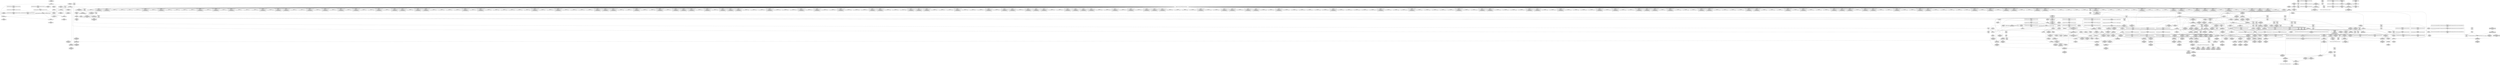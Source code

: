 digraph {
	CE0x5553e60 [shape=record,shape=Mrecord,label="{CE0x5553e60|selinux_xfrm_state_delete:call|security/selinux/xfrm.c,394|*SummSink*}"]
	CE0x553ffd0 [shape=record,shape=Mrecord,label="{CE0x553ffd0|_call_void_mcount()_#3}"]
	CE0x55788d0 [shape=record,shape=Mrecord,label="{CE0x55788d0|i64_11|*Constant*}"]
	CE0x5eb15e0 [shape=record,shape=Mrecord,label="{CE0x5eb15e0|864:_%struct.xfrm_sec_ctx*,_:_CRE_208,212_|*MultipleSource*|security/selinux/xfrm.c,394|Function::selinux_xfrm_state_delete&Arg::x::}"]
	CE0x556c670 [shape=record,shape=Mrecord,label="{CE0x556c670|%struct.task_struct.1015**_bitcast_(%struct.task_struct**_current_task_to_%struct.task_struct.1015**)|*Constant*|*SummSink*}"]
	CE0x554b380 [shape=record,shape=Mrecord,label="{CE0x554b380|i64_4|*Constant*|*SummSource*}"]
	CE0x5574140 [shape=record,shape=Mrecord,label="{CE0x5574140|i32_142|*Constant*|*SummSink*}"]
	CE0x554c0f0 [shape=record,shape=Mrecord,label="{CE0x554c0f0|selinux_xfrm_delete:tmp11|security/selinux/xfrm.c,142|*SummSource*}"]
	CE0x557a0c0 [shape=record,shape=Mrecord,label="{CE0x557a0c0|i64_10|*Constant*}"]
	CE0x55472e0 [shape=record,shape=Mrecord,label="{CE0x55472e0|selinux_xfrm_state_delete:tmp3}"]
	CE0x5527810 [shape=record,shape=Mrecord,label="{CE0x5527810|_call_void_lockdep_rcu_suspicious(i8*_getelementptr_inbounds_(_24_x_i8_,_24_x_i8_*_.str244,_i32_0,_i32_0),_i32_142,_i8*_getelementptr_inbounds_(_45_x_i8_,_45_x_i8_*_.str1245,_i32_0,_i32_0))_#10,_!dbg_!27729|security/selinux/xfrm.c,142}"]
	CE0x55601d0 [shape=record,shape=Mrecord,label="{CE0x55601d0|864:_%struct.xfrm_sec_ctx*,_:_CRE_112,113_}"]
	CE0x552f420 [shape=record,shape=Mrecord,label="{CE0x552f420|864:_%struct.xfrm_sec_ctx*,_:_CRE_144,145_}"]
	CE0x553f140 [shape=record,shape=Mrecord,label="{CE0x553f140|864:_%struct.xfrm_sec_ctx*,_:_CRE_22,23_}"]
	CE0x553a630 [shape=record,shape=Mrecord,label="{CE0x553a630|864:_%struct.xfrm_sec_ctx*,_:_CRE_700,701_}"]
	CE0x557eaa0 [shape=record,shape=Mrecord,label="{CE0x557eaa0|selinux_xfrm_delete:tmp32|security/selinux/xfrm.c,150|*SummSource*}"]
	CE0x55348d0 [shape=record,shape=Mrecord,label="{CE0x55348d0|i64*_getelementptr_inbounds_(_15_x_i64_,_15_x_i64_*___llvm_gcov_ctr25,_i64_0,_i64_8)|*Constant*|*SummSink*}"]
	CE0x71f4080 [shape=record,shape=Mrecord,label="{CE0x71f4080|864:_%struct.xfrm_sec_ctx*,_:_CRE_95,96_}"]
	CE0x558eb10 [shape=record,shape=Mrecord,label="{CE0x558eb10|i8*_getelementptr_inbounds_(_45_x_i8_,_45_x_i8_*_.str1245,_i32_0,_i32_0)|*Constant*|*SummSource*}"]
	CE0x5555000 [shape=record,shape=Mrecord,label="{CE0x5555000|selinux_xfrm_delete:tobool|security/selinux/xfrm.c,142|*SummSource*}"]
	CE0x55669e0 [shape=record,shape=Mrecord,label="{CE0x55669e0|get_current227:entry}"]
	CE0x554d1a0 [shape=record,shape=Mrecord,label="{CE0x554d1a0|selinux_xfrm_delete:tmp4|security/selinux/xfrm.c,142|*SummSource*}"]
	CE0x556e510 [shape=record,shape=Mrecord,label="{CE0x556e510|selinux_xfrm_delete:call|security/selinux/xfrm.c,142|*SummSource*}"]
	CE0x5526440 [shape=record,shape=Mrecord,label="{CE0x5526440|864:_%struct.xfrm_sec_ctx*,_:_CRE_484,488_|*MultipleSource*|security/selinux/xfrm.c,394|Function::selinux_xfrm_state_delete&Arg::x::}"]
	CE0x553a810 [shape=record,shape=Mrecord,label="{CE0x553a810|864:_%struct.xfrm_sec_ctx*,_:_CRE_707,708_}"]
	CE0x5556f40 [shape=record,shape=Mrecord,label="{CE0x5556f40|selinux_xfrm_delete:tmp5|security/selinux/xfrm.c,142|*SummSink*}"]
	CE0x5523c90 [shape=record,shape=Mrecord,label="{CE0x5523c90|864:_%struct.xfrm_sec_ctx*,_:_CRE_48,56_|*MultipleSource*|security/selinux/xfrm.c,394|Function::selinux_xfrm_state_delete&Arg::x::}"]
	CE0x554bac0 [shape=record,shape=Mrecord,label="{CE0x554bac0|selinux_xfrm_delete:tmp10|security/selinux/xfrm.c,142}"]
	CE0x5573ef0 [shape=record,shape=Mrecord,label="{CE0x5573ef0|i32_142|*Constant*}"]
	CE0x5556e30 [shape=record,shape=Mrecord,label="{CE0x5556e30|i64_0|*Constant*|*SummSink*}"]
	CE0x55360c0 [shape=record,shape=Mrecord,label="{CE0x55360c0|864:_%struct.xfrm_sec_ctx*,_:_CRE_137,138_}"]
	CE0x5548170 [shape=record,shape=Mrecord,label="{CE0x5548170|selinux_xfrm_delete:tmp19|security/selinux/xfrm.c,142}"]
	CE0x5551d70 [shape=record,shape=Mrecord,label="{CE0x5551d70|selinux_xfrm_delete:bb|*SummSink*}"]
	CE0x5528fc0 [shape=record,shape=Mrecord,label="{CE0x5528fc0|864:_%struct.xfrm_sec_ctx*,_:_CRE_384,392_|*MultipleSource*|security/selinux/xfrm.c,394|Function::selinux_xfrm_state_delete&Arg::x::}"]
	CE0x5538e90 [shape=record,shape=Mrecord,label="{CE0x5538e90|864:_%struct.xfrm_sec_ctx*,_:_CRE_616,624_|*MultipleSource*|security/selinux/xfrm.c,394|Function::selinux_xfrm_state_delete&Arg::x::}"]
	CE0x557cc90 [shape=record,shape=Mrecord,label="{CE0x557cc90|i32_(i32,_i32,_i16,_i32,_%struct.common_audit_data.1017*)*_bitcast_(i32_(i32,_i32,_i16,_i32,_%struct.common_audit_data.495*)*_avc_has_perm_to_i32_(i32,_i32,_i16,_i32,_%struct.common_audit_data.1017*)*)|*Constant*|*SummSource*}"]
	CE0x5523920 [shape=record,shape=Mrecord,label="{CE0x5523920|864:_%struct.xfrm_sec_ctx*,_:_CRE_66,67_}"]
	CE0x5549e30 [shape=record,shape=Mrecord,label="{CE0x5549e30|selinux_xfrm_delete:tmp2|*SummSink*}"]
	CE0x554bc40 [shape=record,shape=Mrecord,label="{CE0x554bc40|selinux_xfrm_delete:tmp10|security/selinux/xfrm.c,142|*SummSink*}"]
	CE0x552eb50 [shape=record,shape=Mrecord,label="{CE0x552eb50|selinux_xfrm_delete:tmp8|security/selinux/xfrm.c,142|*SummSink*}"]
	CE0x5562770 [shape=record,shape=Mrecord,label="{CE0x5562770|864:_%struct.xfrm_sec_ctx*,_:_CRE_104,105_}"]
	CE0x5529c90 [shape=record,shape=Mrecord,label="{CE0x5529c90|selinux_xfrm_state_delete:tmp2|*SummSource*}"]
	CE0x552cea0 [shape=record,shape=Mrecord,label="{CE0x552cea0|864:_%struct.xfrm_sec_ctx*,_:_CRE_520,528_|*MultipleSource*|security/selinux/xfrm.c,394|Function::selinux_xfrm_state_delete&Arg::x::}"]
	CE0x552b9c0 [shape=record,shape=Mrecord,label="{CE0x552b9c0|864:_%struct.xfrm_sec_ctx*,_:_CRE_152,156_|*MultipleSource*|security/selinux/xfrm.c,394|Function::selinux_xfrm_state_delete&Arg::x::}"]
	CE0x5540750 [shape=record,shape=Mrecord,label="{CE0x5540750|864:_%struct.xfrm_sec_ctx*,_:_CRE_142,143_}"]
	CE0x554cbb0 [shape=record,shape=Mrecord,label="{CE0x554cbb0|selinux_xfrm_delete:return|*SummSource*}"]
	CE0x5555340 [shape=record,shape=Mrecord,label="{CE0x5555340|i64_2|*Constant*}"]
	CE0x5536420 [shape=record,shape=Mrecord,label="{CE0x5536420|avc_has_perm:tsid|Function::avc_has_perm&Arg::tsid::|*SummSink*}"]
	CE0x5527360 [shape=record,shape=Mrecord,label="{CE0x5527360|864:_%struct.xfrm_sec_ctx*,_:_CRE_182,183_}"]
	CE0x552f4e0 [shape=record,shape=Mrecord,label="{CE0x552f4e0|864:_%struct.xfrm_sec_ctx*,_:_CRE_145,146_}"]
	CE0x554f0a0 [shape=record,shape=Mrecord,label="{CE0x554f0a0|_ret_i32_%retval.0,_!dbg_!27728|security/selinux/avc.c,775}"]
	CE0x552fcb0 [shape=record,shape=Mrecord,label="{CE0x552fcb0|i64*_getelementptr_inbounds_(_2_x_i64_,_2_x_i64_*___llvm_gcov_ctr13,_i64_0,_i64_1)|*Constant*}"]
	CE0x5536590 [shape=record,shape=Mrecord,label="{CE0x5536590|i16_39|*Constant*}"]
	CE0x558eb80 [shape=record,shape=Mrecord,label="{CE0x558eb80|i8*_getelementptr_inbounds_(_45_x_i8_,_45_x_i8_*_.str1245,_i32_0,_i32_0)|*Constant*|*SummSink*}"]
	CE0x557f2e0 [shape=record,shape=Mrecord,label="{CE0x557f2e0|selinux_xfrm_delete:tmp33|security/selinux/xfrm.c,150|*SummSink*}"]
	CE0x5528860 [shape=record,shape=Mrecord,label="{CE0x5528860|864:_%struct.xfrm_sec_ctx*,_:_CRE_128,129_}"]
	CE0x5536b30 [shape=record,shape=Mrecord,label="{CE0x5536b30|avc_has_perm:tclass|Function::avc_has_perm&Arg::tclass::}"]
	CE0x552a320 [shape=record,shape=Mrecord,label="{CE0x552a320|864:_%struct.xfrm_sec_ctx*,_:_CRE_696,697_}"]
	CE0x5530860 [shape=record,shape=Mrecord,label="{CE0x5530860|864:_%struct.xfrm_sec_ctx*,_:_CRE_344,352_|*MultipleSource*|security/selinux/xfrm.c,394|Function::selinux_xfrm_state_delete&Arg::x::}"]
	CE0x553d550 [shape=record,shape=Mrecord,label="{CE0x553d550|864:_%struct.xfrm_sec_ctx*,_:_CRE_23,24_}"]
	CE0x5545320 [shape=record,shape=Mrecord,label="{CE0x5545320|864:_%struct.xfrm_sec_ctx*,_:_CRE_165,166_}"]
	CE0x553f360 [shape=record,shape=Mrecord,label="{CE0x553f360|864:_%struct.xfrm_sec_ctx*,_:_CRE_72,73_}"]
	CE0x554a780 [shape=record,shape=Mrecord,label="{CE0x554a780|selinux_xfrm_delete:tmp8|security/selinux/xfrm.c,142|*SummSource*}"]
	CE0x55672d0 [shape=record,shape=Mrecord,label="{CE0x55672d0|i32_22|*Constant*|*SummSource*}"]
	CE0x5566210 [shape=record,shape=Mrecord,label="{CE0x5566210|selinux_xfrm_delete:call4|security/selinux/xfrm.c,142|*SummSource*}"]
	CE0x552abb0 [shape=record,shape=Mrecord,label="{CE0x552abb0|864:_%struct.xfrm_sec_ctx*,_:_CRE_126,127_}"]
	CE0x554e8f0 [shape=record,shape=Mrecord,label="{CE0x554e8f0|i64*_getelementptr_inbounds_(_15_x_i64_,_15_x_i64_*___llvm_gcov_ctr25,_i64_0,_i64_8)|*Constant*|*SummSource*}"]
	CE0x74a29e0 [shape=record,shape=Mrecord,label="{CE0x74a29e0|864:_%struct.xfrm_sec_ctx*,_:_CRE_87,88_}"]
	CE0x5574ea0 [shape=record,shape=Mrecord,label="{CE0x5574ea0|selinux_xfrm_delete:tmp18|security/selinux/xfrm.c,142}"]
	CE0x552c400 [shape=record,shape=Mrecord,label="{CE0x552c400|selinux_xfrm_delete:do.body|*SummSource*}"]
	CE0x557d3c0 [shape=record,shape=Mrecord,label="{CE0x557d3c0|avc_has_perm:ssid|Function::avc_has_perm&Arg::ssid::|*SummSource*}"]
	CE0x5552b70 [shape=record,shape=Mrecord,label="{CE0x5552b70|864:_%struct.xfrm_sec_ctx*,_:_CRE_816,824_|*MultipleSource*|security/selinux/xfrm.c,394|Function::selinux_xfrm_state_delete&Arg::x::}"]
	CE0x5528250 [shape=record,shape=Mrecord,label="{CE0x5528250|selinux_xfrm_delete:tmp7|security/selinux/xfrm.c,142}"]
	CE0x5538540 [shape=record,shape=Mrecord,label="{CE0x5538540|selinux_xfrm_delete:tmp13|security/selinux/xfrm.c,142}"]
	CE0x552d780 [shape=record,shape=Mrecord,label="{CE0x552d780|864:_%struct.xfrm_sec_ctx*,_:_CRE_185,186_}"]
	CE0x55248f0 [shape=record,shape=Mrecord,label="{CE0x55248f0|selinux_xfrm_state_delete:tmp|*SummSource*}"]
	CE0x5538bc0 [shape=record,shape=Mrecord,label="{CE0x5538bc0|selinux_xfrm_delete:if.end7|*SummSource*}"]
	CE0x552e170 [shape=record,shape=Mrecord,label="{CE0x552e170|864:_%struct.xfrm_sec_ctx*,_:_CRE_176,177_}"]
	CE0x553b0a0 [shape=record,shape=Mrecord,label="{CE0x553b0a0|864:_%struct.xfrm_sec_ctx*,_:_CRE_711,712_}"]
	CE0x5541e60 [shape=record,shape=Mrecord,label="{CE0x5541e60|864:_%struct.xfrm_sec_ctx*,_:_CRE_0,8_|*MultipleSource*|security/selinux/xfrm.c,394|Function::selinux_xfrm_state_delete&Arg::x::}"]
	CE0x5552790 [shape=record,shape=Mrecord,label="{CE0x5552790|864:_%struct.xfrm_sec_ctx*,_:_CRE_800,808_|*MultipleSource*|security/selinux/xfrm.c,394|Function::selinux_xfrm_state_delete&Arg::x::}"]
	CE0x55362f0 [shape=record,shape=Mrecord,label="{CE0x55362f0|avc_has_perm:tsid|Function::avc_has_perm&Arg::tsid::|*SummSource*}"]
	CE0x553a320 [shape=record,shape=Mrecord,label="{CE0x553a320|864:_%struct.xfrm_sec_ctx*,_:_CRE_697,698_}"]
	CE0x552fb30 [shape=record,shape=Mrecord,label="{CE0x552fb30|selinux_xfrm_state_delete:x|Function::selinux_xfrm_state_delete&Arg::x::|*SummSink*}"]
	CE0x554bdb0 [shape=record,shape=Mrecord,label="{CE0x554bdb0|selinux_xfrm_delete:tmp11|security/selinux/xfrm.c,142}"]
	CE0x553cb60 [shape=record,shape=Mrecord,label="{CE0x553cb60|_call_void_mcount()_#3|*SummSink*}"]
	CE0x5572850 [shape=record,shape=Mrecord,label="{CE0x5572850|i32_1|*Constant*|*SummSink*}"]
	CE0x558b510 [shape=record,shape=Mrecord,label="{CE0x558b510|selinux_xfrm_delete:tmp28|security/selinux/xfrm.c,147|*SummSource*}"]
	CE0x55262b0 [shape=record,shape=Mrecord,label="{CE0x55262b0|864:_%struct.xfrm_sec_ctx*,_:_CRE_480,484_|*MultipleSource*|security/selinux/xfrm.c,394|Function::selinux_xfrm_state_delete&Arg::x::}"]
	CE0x5545e30 [shape=record,shape=Mrecord,label="{CE0x5545e30|selinux_xfrm_state_delete:tmp3|*SummSource*}"]
	CE0x5539400 [shape=record,shape=Mrecord,label="{CE0x5539400|864:_%struct.xfrm_sec_ctx*,_:_CRE_632,636_|*MultipleSource*|security/selinux/xfrm.c,394|Function::selinux_xfrm_state_delete&Arg::x::}"]
	CE0x5524fc0 [shape=record,shape=Mrecord,label="{CE0x5524fc0|864:_%struct.xfrm_sec_ctx*,_:_CRE_192,194_|*MultipleSource*|security/selinux/xfrm.c,394|Function::selinux_xfrm_state_delete&Arg::x::}"]
	CE0x553bfa0 [shape=record,shape=Mrecord,label="{CE0x553bfa0|864:_%struct.xfrm_sec_ctx*,_:_CRE_148,149_}"]
	CE0x554e080 [shape=record,shape=Mrecord,label="{CE0x554e080|i64*_getelementptr_inbounds_(_15_x_i64_,_15_x_i64_*___llvm_gcov_ctr25,_i64_0,_i64_6)|*Constant*|*SummSource*}"]
	CE0x5574ce0 [shape=record,shape=Mrecord,label="{CE0x5574ce0|selinux_xfrm_delete:tmp17|security/selinux/xfrm.c,142|*SummSink*}"]
	CE0x55259a0 [shape=record,shape=Mrecord,label="{CE0x55259a0|864:_%struct.xfrm_sec_ctx*,_:_CRE_448,452_|*MultipleSource*|security/selinux/xfrm.c,394|Function::selinux_xfrm_state_delete&Arg::x::}"]
	CE0x5557d10 [shape=record,shape=Mrecord,label="{CE0x5557d10|selinux_xfrm_delete:tobool1|security/selinux/xfrm.c,142}"]
	CE0x557efe0 [shape=record,shape=Mrecord,label="{CE0x557efe0|selinux_xfrm_delete:tmp33|security/selinux/xfrm.c,150}"]
	CE0x557a6b0 [shape=record,shape=Mrecord,label="{CE0x557a6b0|i32_3|*Constant*|*SummSink*}"]
	CE0x553c420 [shape=record,shape=Mrecord,label="{CE0x553c420|864:_%struct.xfrm_sec_ctx*,_:_CRE_78,79_}"]
	CE0x552e2f0 [shape=record,shape=Mrecord,label="{CE0x552e2f0|selinux_xfrm_delete:if.then|*SummSource*}"]
	CE0x5547ba0 [shape=record,shape=Mrecord,label="{CE0x5547ba0|selinux_xfrm_delete:cred|security/selinux/xfrm.c,142}"]
	CE0x5572f20 [shape=record,shape=Mrecord,label="{CE0x5572f20|selinux_xfrm_delete:sid|security/selinux/xfrm.c,147|*SummSource*}"]
	"CONST[source:0(mediator),value:0(static)][purpose:{operation}]"
	CE0x553a4b0 [shape=record,shape=Mrecord,label="{CE0x553a4b0|864:_%struct.xfrm_sec_ctx*,_:_CRE_698,699_}"]
	CE0x5520070 [shape=record,shape=Mrecord,label="{CE0x5520070|selinux_xfrm_state_delete:entry}"]
	CE0x5530c40 [shape=record,shape=Mrecord,label="{CE0x5530c40|864:_%struct.xfrm_sec_ctx*,_:_CRE_360,368_|*MultipleSource*|security/selinux/xfrm.c,394|Function::selinux_xfrm_state_delete&Arg::x::}"]
	CE0x557a420 [shape=record,shape=Mrecord,label="{CE0x557a420|selinux_xfrm_delete:tobool5|security/selinux/xfrm.c,144|*SummSource*}"]
	CE0x558b940 [shape=record,shape=Mrecord,label="{CE0x558b940|selinux_xfrm_delete:tmp29|security/selinux/xfrm.c,147|*SummSink*}"]
	CE0x5525290 [shape=record,shape=Mrecord,label="{CE0x5525290|864:_%struct.xfrm_sec_ctx*,_:_CRE_198,200_|*MultipleSource*|security/selinux/xfrm.c,394|Function::selinux_xfrm_state_delete&Arg::x::}"]
	CE0x5565970 [shape=record,shape=Mrecord,label="{CE0x5565970|GLOBAL:selinux_xfrm_delete|*Constant*}"]
	CE0x558e650 [shape=record,shape=Mrecord,label="{CE0x558e650|_ret_%struct.task_struct.1015*_%tmp4,_!dbg_!27714|./arch/x86/include/asm/current.h,14|*SummSource*}"]
	CE0x55580b0 [shape=record,shape=Mrecord,label="{CE0x55580b0|_ret_i32_%call,_!dbg_!27714|security/selinux/xfrm.c,394}"]
	CE0x553b970 [shape=record,shape=Mrecord,label="{CE0x553b970|864:_%struct.xfrm_sec_ctx*,_:_CRE_744,752_|*MultipleSource*|security/selinux/xfrm.c,394|Function::selinux_xfrm_state_delete&Arg::x::}"]
	CE0x554fa60 [shape=record,shape=Mrecord,label="{CE0x554fa60|i8_1|*Constant*|*SummSource*}"]
	CE0x55270d0 [shape=record,shape=Mrecord,label="{CE0x55270d0|selinux_xfrm_state_delete:tmp1|*SummSource*}"]
	CE0x5568370 [shape=record,shape=Mrecord,label="{CE0x5568370|i8*_getelementptr_inbounds_(_24_x_i8_,_24_x_i8_*_.str244,_i32_0,_i32_0)|*Constant*|*SummSource*}"]
	CE0x553f540 [shape=record,shape=Mrecord,label="{CE0x553f540|864:_%struct.xfrm_sec_ctx*,_:_CRE_283,284_}"]
	CE0x5553710 [shape=record,shape=Mrecord,label="{CE0x5553710|864:_%struct.xfrm_sec_ctx*,_:_CRE_864,872_|*MultipleSource*|security/selinux/xfrm.c,394|Function::selinux_xfrm_state_delete&Arg::x::}"]
	CE0x5534a70 [shape=record,shape=Mrecord,label="{CE0x5534a70|i64*_getelementptr_inbounds_(_15_x_i64_,_15_x_i64_*___llvm_gcov_ctr25,_i64_0,_i64_8)|*Constant*}"]
	CE0x5573af0 [shape=record,shape=Mrecord,label="{CE0x5573af0|GLOBAL:lockdep_rcu_suspicious|*Constant*|*SummSink*}"]
	CE0x5565e30 [shape=record,shape=Mrecord,label="{CE0x5565e30|selinux_xfrm_delete:entry|*SummSink*}"]
	CE0x552ea40 [shape=record,shape=Mrecord,label="{CE0x552ea40|i64_1|*Constant*}"]
	CE0x555de70 [shape=record,shape=Mrecord,label="{CE0x555de70|864:_%struct.xfrm_sec_ctx*,_:_CRE_113,114_}"]
	CE0x5553140 [shape=record,shape=Mrecord,label="{CE0x5553140|864:_%struct.xfrm_sec_ctx*,_:_CRE_840,848_|*MultipleSource*|security/selinux/xfrm.c,394|Function::selinux_xfrm_state_delete&Arg::x::}"]
	CE0x552c050 [shape=record,shape=Mrecord,label="{CE0x552c050|864:_%struct.xfrm_sec_ctx*,_:_CRE_212,216_|*MultipleSource*|security/selinux/xfrm.c,394|Function::selinux_xfrm_state_delete&Arg::x::}"]
	CE0x553dd80 [shape=record,shape=Mrecord,label="{CE0x553dd80|864:_%struct.xfrm_sec_ctx*,_:_CRE_75,76_}"]
	CE0x553f4d0 [shape=record,shape=Mrecord,label="{CE0x553f4d0|864:_%struct.xfrm_sec_ctx*,_:_CRE_284,285_}"]
	"CONST[source:0(mediator),value:2(dynamic)][purpose:{object}]"
	CE0x557e210 [shape=record,shape=Mrecord,label="{CE0x557e210|selinux_xfrm_delete:retval.0|*SummSink*}"]
	CE0x5589110 [shape=record,shape=Mrecord,label="{CE0x5589110|selinux_xfrm_delete:tmp25|security/selinux/xfrm.c,144}"]
	CE0x553d8c0 [shape=record,shape=Mrecord,label="{CE0x553d8c0|i64*_getelementptr_inbounds_(_15_x_i64_,_15_x_i64_*___llvm_gcov_ctr25,_i64_0,_i64_0)|*Constant*}"]
	CE0x551c510 [shape=record,shape=Mrecord,label="{CE0x551c510|864:_%struct.xfrm_sec_ctx*,_:_CRE_97,98_}"]
	CE0x552d900 [shape=record,shape=Mrecord,label="{CE0x552d900|864:_%struct.xfrm_sec_ctx*,_:_CRE_187,188_}"]
	CE0x5548f50 [shape=record,shape=Mrecord,label="{CE0x5548f50|864:_%struct.xfrm_sec_ctx*,_:_CRE_584,600_|*MultipleSource*|security/selinux/xfrm.c,394|Function::selinux_xfrm_state_delete&Arg::x::}"]
	CE0x5551ef0 [shape=record,shape=Mrecord,label="{CE0x5551ef0|get_current227:tmp|*SummSink*}"]
	CE0x55790a0 [shape=record,shape=Mrecord,label="{CE0x55790a0|selinux_xfrm_delete:tmp23|security/selinux/xfrm.c,144|*SummSource*}"]
	CE0x557f660 [shape=record,shape=Mrecord,label="{CE0x557f660|get_current227:bb|*SummSink*}"]
	CE0x5540190 [shape=record,shape=Mrecord,label="{CE0x5540190|864:_%struct.xfrm_sec_ctx*,_:_CRE_131,132_}"]
	CE0x5539bc0 [shape=record,shape=Mrecord,label="{CE0x5539bc0|864:_%struct.xfrm_sec_ctx*,_:_CRE_664,672_|*MultipleSource*|security/selinux/xfrm.c,394|Function::selinux_xfrm_state_delete&Arg::x::}"]
	CE0x5547240 [shape=record,shape=Mrecord,label="{CE0x5547240|i8_1|*Constant*}"]
	CE0x5528a50 [shape=record,shape=Mrecord,label="{CE0x5528a50|864:_%struct.xfrm_sec_ctx*,_:_CRE_133,134_}"]
	CE0x553d000 [shape=record,shape=Mrecord,label="{CE0x553d000|selinux_xfrm_state_delete:entry|*SummSink*}"]
	CE0x557fe50 [shape=record,shape=Mrecord,label="{CE0x557fe50|get_current227:tmp3}"]
	CE0x554afb0 [shape=record,shape=Mrecord,label="{CE0x554afb0|i64_5|*Constant*|*SummSink*}"]
	CE0x5589380 [shape=record,shape=Mrecord,label="{CE0x5589380|selinux_xfrm_delete:tmp25|security/selinux/xfrm.c,144|*SummSource*}"]
	CE0x551c690 [shape=record,shape=Mrecord,label="{CE0x551c690|864:_%struct.xfrm_sec_ctx*,_:_CRE_99,100_}"]
	CE0x553c5a0 [shape=record,shape=Mrecord,label="{CE0x553c5a0|selinux_xfrm_delete:land.lhs.true|*SummSource*}"]
	CE0x6902f80 [shape=record,shape=Mrecord,label="{CE0x6902f80|864:_%struct.xfrm_sec_ctx*,_:_CRE_81,82_}"]
	CE0x555ba50 [shape=record,shape=Mrecord,label="{CE0x555ba50|864:_%struct.xfrm_sec_ctx*,_:_CRE_118,119_}"]
	CE0x5521760 [shape=record,shape=Mrecord,label="{CE0x5521760|i64*_getelementptr_inbounds_(_2_x_i64_,_2_x_i64_*___llvm_gcov_ctr13,_i64_0,_i64_1)|*Constant*|*SummSink*}"]
	CE0x557ea30 [shape=record,shape=Mrecord,label="{CE0x557ea30|selinux_xfrm_delete:tmp32|security/selinux/xfrm.c,150}"]
	CE0x5525f50 [shape=record,shape=Mrecord,label="{CE0x5525f50|864:_%struct.xfrm_sec_ctx*,_:_CRE_464,472_|*MultipleSource*|security/selinux/xfrm.c,394|Function::selinux_xfrm_state_delete&Arg::x::}"]
	CE0x55285a0 [shape=record,shape=Mrecord,label="{CE0x55285a0|selinux_xfrm_delete:tmp7|security/selinux/xfrm.c,142|*SummSink*}"]
	CE0x5535f90 [shape=record,shape=Mrecord,label="{CE0x5535f90|864:_%struct.xfrm_sec_ctx*,_:_CRE_139,140_}"]
	CE0x5572960 [shape=record,shape=Mrecord,label="{CE0x5572960|selinux_xfrm_delete:sid|security/selinux/xfrm.c,147|*SummSink*}"]
	CE0x557e4a0 [shape=record,shape=Mrecord,label="{CE0x557e4a0|i64*_getelementptr_inbounds_(_15_x_i64_,_15_x_i64_*___llvm_gcov_ctr25,_i64_0,_i64_14)|*Constant*|*SummSource*}"]
	CE0x55478b0 [shape=record,shape=Mrecord,label="{CE0x55478b0|i32_78|*Constant*|*SummSource*}"]
	CE0x55479d0 [shape=record,shape=Mrecord,label="{CE0x55479d0|selinux_xfrm_delete:cred|security/selinux/xfrm.c,142|*SummSink*}"]
	CE0x5567430 [shape=record,shape=Mrecord,label="{CE0x5567430|i32_22|*Constant*|*SummSink*}"]
	CE0x5557210 [shape=record,shape=Mrecord,label="{CE0x5557210|selinux_xfrm_delete:tmp5|security/selinux/xfrm.c,142}"]
	CE0x554d560 [shape=record,shape=Mrecord,label="{CE0x554d560|GLOBAL:__llvm_gcov_ctr25|Global_var:__llvm_gcov_ctr25|*SummSource*}"]
	CE0x5530350 [shape=record,shape=Mrecord,label="{CE0x5530350|864:_%struct.xfrm_sec_ctx*,_:_CRE_320,328_|*MultipleSource*|security/selinux/xfrm.c,394|Function::selinux_xfrm_state_delete&Arg::x::}"]
	"CONST[source:0(mediator),value:2(dynamic)][purpose:{subject}]"
	CE0x552bbe0 [shape=record,shape=Mrecord,label="{CE0x552bbe0|864:_%struct.xfrm_sec_ctx*,_:_CRE_79,80_}"]
	CE0x5522440 [shape=record,shape=Mrecord,label="{CE0x5522440|selinux_xfrm_state_delete:bb|*SummSource*}"]
	CE0x5525080 [shape=record,shape=Mrecord,label="{CE0x5525080|864:_%struct.xfrm_sec_ctx*,_:_CRE_194,196_|*MultipleSource*|security/selinux/xfrm.c,394|Function::selinux_xfrm_state_delete&Arg::x::}"]
	CE0x555f0d0 [shape=record,shape=Mrecord,label="{CE0x555f0d0|864:_%struct.xfrm_sec_ctx*,_:_CRE_111,112_}"]
	CE0x554ea10 [shape=record,shape=Mrecord,label="{CE0x554ea10|avc_has_perm:requested|Function::avc_has_perm&Arg::requested::}"]
	CE0x5527230 [shape=record,shape=Mrecord,label="{CE0x5527230|864:_%struct.xfrm_sec_ctx*,_:_CRE_177,178_}"]
	CE0x553f460 [shape=record,shape=Mrecord,label="{CE0x553f460|864:_%struct.xfrm_sec_ctx*,_:_CRE_282,283_}"]
	CE0x557f770 [shape=record,shape=Mrecord,label="{CE0x557f770|i64*_getelementptr_inbounds_(_2_x_i64_,_2_x_i64_*___llvm_gcov_ctr21,_i64_0,_i64_0)|*Constant*|*SummSource*}"]
	CE0x5548d60 [shape=record,shape=Mrecord,label="{CE0x5548d60|864:_%struct.xfrm_sec_ctx*,_:_CRE_576,584_|*MultipleSource*|security/selinux/xfrm.c,394|Function::selinux_xfrm_state_delete&Arg::x::}"]
	CE0x5530e90 [shape=record,shape=Mrecord,label="{CE0x5530e90|selinux_xfrm_delete:if.end}"]
	CE0x552aed0 [shape=record,shape=Mrecord,label="{CE0x552aed0|selinux_xfrm_delete:tmp5|security/selinux/xfrm.c,142|*SummSource*}"]
	CE0x551c5d0 [shape=record,shape=Mrecord,label="{CE0x551c5d0|864:_%struct.xfrm_sec_ctx*,_:_CRE_98,99_}"]
	CE0x552dc90 [shape=record,shape=Mrecord,label="{CE0x552dc90|COLLAPSED:_GCMRE___llvm_gcov_ctr25_internal_global_15_x_i64_zeroinitializer:_elem_0:default:}"]
	CE0x554b460 [shape=record,shape=Mrecord,label="{CE0x554b460|i64_4|*Constant*|*SummSink*}"]
	CE0x557a4e0 [shape=record,shape=Mrecord,label="{CE0x557a4e0|selinux_xfrm_delete:tmp30|security/selinux/xfrm.c,147|*SummSink*}"]
	CE0x554fe50 [shape=record,shape=Mrecord,label="{CE0x554fe50|i8*_getelementptr_inbounds_(_24_x_i8_,_24_x_i8_*_.str244,_i32_0,_i32_0)|*Constant*}"]
	CE0x5526d60 [shape=record,shape=Mrecord,label="{CE0x5526d60|864:_%struct.xfrm_sec_ctx*,_:_CRE_56,60_|*MultipleSource*|security/selinux/xfrm.c,394|Function::selinux_xfrm_state_delete&Arg::x::}"]
	CE0x552cb40 [shape=record,shape=Mrecord,label="{CE0x552cb40|864:_%struct.xfrm_sec_ctx*,_:_CRE_504,512_|*MultipleSource*|security/selinux/xfrm.c,394|Function::selinux_xfrm_state_delete&Arg::x::}"]
	CE0x5579030 [shape=record,shape=Mrecord,label="{CE0x5579030|selinux_xfrm_delete:tmp23|security/selinux/xfrm.c,144}"]
	CE0x5524000 [shape=record,shape=Mrecord,label="{CE0x5524000|selinux_xfrm_state_delete:security|security/selinux/xfrm.c,394|*SummSource*}"]
	CE0x5540670 [shape=record,shape=Mrecord,label="{CE0x5540670|864:_%struct.xfrm_sec_ctx*,_:_CRE_141,142_}"]
	CE0x556d880 [shape=record,shape=Mrecord,label="{CE0x556d880|_call_void_mcount()_#3|*SummSource*}"]
	CE0x554b690 [shape=record,shape=Mrecord,label="{CE0x554b690|selinux_xfrm_delete:tmp9|security/selinux/xfrm.c,142}"]
	CE0x556cf10 [shape=record,shape=Mrecord,label="{CE0x556cf10|COLLAPSED:_GCMRE___llvm_gcov_ctr21_internal_global_2_x_i64_zeroinitializer:_elem_0:default:}"]
	CE0x5544670 [shape=record,shape=Mrecord,label="{CE0x5544670|864:_%struct.xfrm_sec_ctx*,_:_CRE_191,192_}"]
	CE0x5542960 [shape=record,shape=Mrecord,label="{CE0x5542960|selinux_xfrm_delete:tmp|*SummSink*}"]
	CE0x554a1e0 [shape=record,shape=Mrecord,label="{CE0x554a1e0|selinux_xfrm_delete:tmp3|*SummSource*}"]
	CE0x556cf80 [shape=record,shape=Mrecord,label="{CE0x556cf80|get_current227:tmp|*SummSource*}"]
	CE0x5539020 [shape=record,shape=Mrecord,label="{CE0x5539020|864:_%struct.xfrm_sec_ctx*,_:_CRE_624,628_|*MultipleSource*|security/selinux/xfrm.c,394|Function::selinux_xfrm_state_delete&Arg::x::}"]
	CE0x6bde060 [shape=record,shape=Mrecord,label="{CE0x6bde060|864:_%struct.xfrm_sec_ctx*,_:_CRE_86,87_}"]
	CE0x5545a60 [shape=record,shape=Mrecord,label="{CE0x5545a60|864:_%struct.xfrm_sec_ctx*,_:_CRE_268,269_|*MultipleSource*|security/selinux/xfrm.c,394|Function::selinux_xfrm_state_delete&Arg::x::}"]
	CE0x5575210 [shape=record,shape=Mrecord,label="{CE0x5575210|selinux_xfrm_delete:call4|security/selinux/xfrm.c,142}"]
	CE0x553c0b0 [shape=record,shape=Mrecord,label="{CE0x553c0b0|864:_%struct.xfrm_sec_ctx*,_:_CRE_149,150_}"]
	CE0x5525140 [shape=record,shape=Mrecord,label="{CE0x5525140|864:_%struct.xfrm_sec_ctx*,_:_CRE_196,198_|*MultipleSource*|security/selinux/xfrm.c,394|Function::selinux_xfrm_state_delete&Arg::x::}"]
	CE0x557a720 [shape=record,shape=Mrecord,label="{CE0x557a720|i32_3|*Constant*|*SummSource*}"]
	CE0x552b430 [shape=record,shape=Mrecord,label="{CE0x552b430|selinux_xfrm_delete:tmp6|security/selinux/xfrm.c,142}"]
	CE0x552de40 [shape=record,shape=Mrecord,label="{CE0x552de40|864:_%struct.xfrm_sec_ctx*,_:_CRE_8,9_}"]
	CE0x55397e0 [shape=record,shape=Mrecord,label="{CE0x55397e0|864:_%struct.xfrm_sec_ctx*,_:_CRE_648,656_|*MultipleSource*|security/selinux/xfrm.c,394|Function::selinux_xfrm_state_delete&Arg::x::}"]
	CE0x552d4b0 [shape=record,shape=Mrecord,label="{CE0x552d4b0|864:_%struct.xfrm_sec_ctx*,_:_CRE_74,75_}"]
	CE0x4e20030 [shape=record,shape=Mrecord,label="{CE0x4e20030|864:_%struct.xfrm_sec_ctx*,_:_CRE_92,93_}"]
	CE0x5540930 [shape=record,shape=Mrecord,label="{CE0x5540930|selinux_xfrm_state_delete:entry|*SummSource*}"]
	CE0x5525510 [shape=record,shape=Mrecord,label="{CE0x5525510|864:_%struct.xfrm_sec_ctx*,_:_CRE_432,436_|*MultipleSource*|security/selinux/xfrm.c,394|Function::selinux_xfrm_state_delete&Arg::x::}"]
	CE0x552dff0 [shape=record,shape=Mrecord,label="{CE0x552dff0|864:_%struct.xfrm_sec_ctx*,_:_CRE_174,175_}"]
	CE0x55577c0 [shape=record,shape=Mrecord,label="{CE0x55577c0|4:_i32,_:_CR_0,4_|*MultipleSource*|security/selinux/xfrm.c,142|security/selinux/xfrm.c,142|security/selinux/xfrm.c,147}"]
	CE0x554f170 [shape=record,shape=Mrecord,label="{CE0x554f170|selinux_xfrm_delete:tmp15|security/selinux/xfrm.c,142}"]
	CE0x5553520 [shape=record,shape=Mrecord,label="{CE0x5553520|864:_%struct.xfrm_sec_ctx*,_:_CRE_856,864_|*MultipleSource*|security/selinux/xfrm.c,394|Function::selinux_xfrm_state_delete&Arg::x::}"]
	CE0x552ccd0 [shape=record,shape=Mrecord,label="{CE0x552ccd0|864:_%struct.xfrm_sec_ctx*,_:_CRE_512,520_|*MultipleSource*|security/selinux/xfrm.c,394|Function::selinux_xfrm_state_delete&Arg::x::}"]
	CE0x55664c0 [shape=record,shape=Mrecord,label="{CE0x55664c0|GLOBAL:get_current227|*Constant*|*SummSource*}"]
	CE0x557f140 [shape=record,shape=Mrecord,label="{CE0x557f140|selinux_xfrm_delete:tmp33|security/selinux/xfrm.c,150|*SummSource*}"]
	CE0x553f080 [shape=record,shape=Mrecord,label="{CE0x553f080|864:_%struct.xfrm_sec_ctx*,_:_CRE_21,22_}"]
	CE0x5556270 [shape=record,shape=Mrecord,label="{CE0x5556270|i64*_getelementptr_inbounds_(_15_x_i64_,_15_x_i64_*___llvm_gcov_ctr25,_i64_0,_i64_1)|*Constant*}"]
	CE0x553e1e0 [shape=record,shape=Mrecord,label="{CE0x553e1e0|i64*_getelementptr_inbounds_(_15_x_i64_,_15_x_i64_*___llvm_gcov_ctr25,_i64_0,_i64_1)|*Constant*|*SummSink*}"]
	CE0x5579c80 [shape=record,shape=Mrecord,label="{CE0x5579c80|selinux_xfrm_delete:tmp21|security/selinux/xfrm.c,142|*SummSink*}"]
	CE0x558a700 [shape=record,shape=Mrecord,label="{CE0x558a700|i64*_getelementptr_inbounds_(_15_x_i64_,_15_x_i64_*___llvm_gcov_ctr25,_i64_0,_i64_13)|*Constant*}"]
	CE0x5526820 [shape=record,shape=Mrecord,label="{CE0x5526820|864:_%struct.xfrm_sec_ctx*,_:_CRE_496,504_|*MultipleSource*|security/selinux/xfrm.c,394|Function::selinux_xfrm_state_delete&Arg::x::}"]
	CE0x55525a0 [shape=record,shape=Mrecord,label="{CE0x55525a0|864:_%struct.xfrm_sec_ctx*,_:_CRE_792,800_|*MultipleSource*|security/selinux/xfrm.c,394|Function::selinux_xfrm_state_delete&Arg::x::}"]
	CE0x557b670 [shape=record,shape=Mrecord,label="{CE0x557b670|i32_(i32,_i32,_i16,_i32,_%struct.common_audit_data.1017*)*_bitcast_(i32_(i32,_i32,_i16,_i32,_%struct.common_audit_data.495*)*_avc_has_perm_to_i32_(i32,_i32,_i16,_i32,_%struct.common_audit_data.1017*)*)|*Constant*}"]
	CE0x552dd00 [shape=record,shape=Mrecord,label="{CE0x552dd00|selinux_xfrm_delete:tmp|*SummSource*}"]
	CE0x5521e90 [shape=record,shape=Mrecord,label="{CE0x5521e90|selinux_xfrm_state_delete:x|Function::selinux_xfrm_state_delete&Arg::x::}"]
	CE0x552ac70 [shape=record,shape=Mrecord,label="{CE0x552ac70|864:_%struct.xfrm_sec_ctx*,_:_CRE_127,128_}"]
	CE0x555f190 [shape=record,shape=Mrecord,label="{CE0x555f190|864:_%struct.xfrm_sec_ctx*,_:_CRE_140,141_}"]
	CE0x5524e30 [shape=record,shape=Mrecord,label="{CE0x5524e30|864:_%struct.xfrm_sec_ctx*,_:_CRE_172,173_}"]
	CE0x5549dc0 [shape=record,shape=Mrecord,label="{CE0x5549dc0|selinux_xfrm_delete:tmp2|*SummSource*}"]
	CE0x558f820 [shape=record,shape=Mrecord,label="{CE0x558f820|selinux_xfrm_delete:tmp30|security/selinux/xfrm.c,147}"]
	CE0x5566be0 [shape=record,shape=Mrecord,label="{CE0x5566be0|get_current227:entry|*SummSource*}"]
	CE0x5591a30 [shape=record,shape=Mrecord,label="{CE0x5591a30|selinux_xfrm_delete:tmp8|security/selinux/xfrm.c,142}"]
	CE0x5579b70 [shape=record,shape=Mrecord,label="{CE0x5579b70|selinux_xfrm_delete:tmp21|security/selinux/xfrm.c,142|*SummSource*}"]
	CE0x5579a00 [shape=record,shape=Mrecord,label="{CE0x5579a00|i64_10|*Constant*|*SummSink*}"]
	CE0x55249a0 [shape=record,shape=Mrecord,label="{CE0x55249a0|i64*_getelementptr_inbounds_(_2_x_i64_,_2_x_i64_*___llvm_gcov_ctr13,_i64_0,_i64_0)|*Constant*}"]
	CE0x5574b00 [shape=record,shape=Mrecord,label="{CE0x5574b00|selinux_xfrm_delete:tmp17|security/selinux/xfrm.c,142}"]
	CE0x552e0b0 [shape=record,shape=Mrecord,label="{CE0x552e0b0|864:_%struct.xfrm_sec_ctx*,_:_CRE_175,176_}"]
	CE0x553b730 [shape=record,shape=Mrecord,label="{CE0x553b730|864:_%struct.xfrm_sec_ctx*,_:_CRE_736,740_|*MultipleSource*|security/selinux/xfrm.c,394|Function::selinux_xfrm_state_delete&Arg::x::}"]
	CE0x5538ae0 [shape=record,shape=Mrecord,label="{CE0x5538ae0|selinux_xfrm_delete:return|*SummSink*}"]
	CE0x552c810 [shape=record,shape=Mrecord,label="{CE0x552c810|864:_%struct.xfrm_sec_ctx*,_:_CRE_17,18_}"]
	CE0x5527d00 [shape=record,shape=Mrecord,label="{CE0x5527d00|864:_%struct.xfrm_sec_ctx*,_:_CRE_250,251_|*MultipleSource*|security/selinux/xfrm.c,394|Function::selinux_xfrm_state_delete&Arg::x::}"]
	CE0x553ae20 [shape=record,shape=Mrecord,label="{CE0x553ae20|864:_%struct.xfrm_sec_ctx*,_:_CRE_709,710_}"]
	CE0x553d610 [shape=record,shape=Mrecord,label="{CE0x553d610|864:_%struct.xfrm_sec_ctx*,_:_CRE_64,65_}"]
	CE0x5573f60 [shape=record,shape=Mrecord,label="{CE0x5573f60|i32_142|*Constant*|*SummSource*}"]
	CE0x553f6f0 [shape=record,shape=Mrecord,label="{CE0x553f6f0|864:_%struct.xfrm_sec_ctx*,_:_CRE_285,286_}"]
	CE0x5528920 [shape=record,shape=Mrecord,label="{CE0x5528920|864:_%struct.xfrm_sec_ctx*,_:_CRE_129,130_}"]
	CE0x5531800 [shape=record,shape=Mrecord,label="{CE0x5531800|864:_%struct.xfrm_sec_ctx*,_:_CRE_18,19_}"]
	CE0x554f1e0 [shape=record,shape=Mrecord,label="{CE0x554f1e0|selinux_xfrm_delete:tmp15|security/selinux/xfrm.c,142|*SummSource*}"]
	CE0x55786a0 [shape=record,shape=Mrecord,label="{CE0x55786a0|i64_11|*Constant*|*SummSink*}"]
	CE0x55a95c0 [shape=record,shape=Mrecord,label="{CE0x55a95c0|get_current227:tmp3|*SummSink*}"]
	CE0x4e200f0 [shape=record,shape=Mrecord,label="{CE0x4e200f0|864:_%struct.xfrm_sec_ctx*,_:_CRE_93,94_}"]
	CE0x5525b90 [shape=record,shape=Mrecord,label="{CE0x5525b90|864:_%struct.xfrm_sec_ctx*,_:_CRE_452,456_|*MultipleSource*|security/selinux/xfrm.c,394|Function::selinux_xfrm_state_delete&Arg::x::}"]
	CE0x556ee00 [shape=record,shape=Mrecord,label="{CE0x556ee00|%struct.task_struct.1015*_(%struct.task_struct.1015**)*_asm_movq_%gs:$_1:P_,$0_,_r,im,_dirflag_,_fpsr_,_flags_|*SummSource*}"]
	CE0x55429f0 [shape=record,shape=Mrecord,label="{CE0x55429f0|i64_1|*Constant*}"]
	CE0x552d3f0 [shape=record,shape=Mrecord,label="{CE0x552d3f0|864:_%struct.xfrm_sec_ctx*,_:_CRE_73,74_}"]
	CE0x554ddd0 [shape=record,shape=Mrecord,label="{CE0x554ddd0|selinux_xfrm_delete:tmp12|security/selinux/xfrm.c,142|*SummSource*}"]
	CE0x5560290 [shape=record,shape=Mrecord,label="{CE0x5560290|864:_%struct.xfrm_sec_ctx*,_:_CRE_108,109_}"]
	CE0x552eab0 [shape=record,shape=Mrecord,label="{CE0x552eab0|get_current227:tmp1}"]
	CE0x554aa00 [shape=record,shape=Mrecord,label="{CE0x554aa00|selinux_xfrm_delete:tobool1|security/selinux/xfrm.c,142|*SummSource*}"]
	CE0x55344e0 [shape=record,shape=Mrecord,label="{CE0x55344e0|i1_true|*Constant*|*SummSource*}"]
	CE0x552a460 [shape=record,shape=Mrecord,label="{CE0x552a460|864:_%struct.xfrm_sec_ctx*,_:_CRE_292,296_|*MultipleSource*|security/selinux/xfrm.c,394|Function::selinux_xfrm_state_delete&Arg::x::}"]
	CE0x5524bf0 [shape=record,shape=Mrecord,label="{CE0x5524bf0|864:_%struct.xfrm_sec_ctx*,_:_CRE_169,170_}"]
	CE0x557dac0 [shape=record,shape=Mrecord,label="{CE0x557dac0|_ret_i32_%retval.0,_!dbg_!27728|security/selinux/avc.c,775|*SummSink*}"]
	CE0x556bc70 [shape=record,shape=Mrecord,label="{CE0x556bc70|i64*_getelementptr_inbounds_(_2_x_i64_,_2_x_i64_*___llvm_gcov_ctr21,_i64_0,_i64_1)|*Constant*|*SummSink*}"]
	CE0x55405b0 [shape=record,shape=Mrecord,label="{CE0x55405b0|864:_%struct.xfrm_sec_ctx*,_:_CRE_138,139_}"]
	CE0x5543ca0 [shape=record,shape=Mrecord,label="{CE0x5543ca0|864:_%struct.xfrm_sec_ctx*,_:_CRE_167,168_}"]
	CE0x5521240 [shape=record,shape=Mrecord,label="{CE0x5521240|selinux_xfrm_state_delete:tmp2}"]
	CE0x558f310 [shape=record,shape=Mrecord,label="{CE0x558f310|4:_i32,_:_CR_12,16_|*MultipleSource*|security/selinux/xfrm.c,142|security/selinux/xfrm.c,142|security/selinux/xfrm.c,147}"]
	CE0x5572b00 [shape=record,shape=Mrecord,label="{CE0x5572b00|i32_3|*Constant*}"]
	CE0x5555a10 [shape=record,shape=Mrecord,label="{CE0x5555a10|%struct.task_struct.1015*_(%struct.task_struct.1015**)*_asm_movq_%gs:$_1:P_,$0_,_r,im,_dirflag_,_fpsr_,_flags_}"]
	CE0x5560350 [shape=record,shape=Mrecord,label="{CE0x5560350|864:_%struct.xfrm_sec_ctx*,_:_CRE_109,110_}"]
	CE0x55cdcf0 [shape=record,shape=Mrecord,label="{CE0x55cdcf0|_call_void_mcount()_#3|*SummSink*}"]
	CE0x558b7d0 [shape=record,shape=Mrecord,label="{CE0x558b7d0|selinux_xfrm_delete:tmp29|security/selinux/xfrm.c,147|*SummSource*}"]
	CE0x554cde0 [shape=record,shape=Mrecord,label="{CE0x554cde0|i64_3|*Constant*|*SummSource*}"]
	CE0x5530670 [shape=record,shape=Mrecord,label="{CE0x5530670|864:_%struct.xfrm_sec_ctx*,_:_CRE_336,344_|*MultipleSource*|security/selinux/xfrm.c,394|Function::selinux_xfrm_state_delete&Arg::x::}"]
	CE0x5549140 [shape=record,shape=Mrecord,label="{CE0x5549140|864:_%struct.xfrm_sec_ctx*,_:_CRE_600,608_|*MultipleSource*|security/selinux/xfrm.c,394|Function::selinux_xfrm_state_delete&Arg::x::}"]
	CE0x5531e70 [shape=record,shape=Mrecord,label="{CE0x5531e70|864:_%struct.xfrm_sec_ctx*,_:_CRE_240,248_|*MultipleSource*|security/selinux/xfrm.c,394|Function::selinux_xfrm_state_delete&Arg::x::}"]
	CE0x6bddee0 [shape=record,shape=Mrecord,label="{CE0x6bddee0|864:_%struct.xfrm_sec_ctx*,_:_CRE_84,85_}"]
	CE0x55341c0 [shape=record,shape=Mrecord,label="{CE0x55341c0|selinux_xfrm_delete:tmp14|security/selinux/xfrm.c,142}"]
	CE0x5547c10 [shape=record,shape=Mrecord,label="{CE0x5547c10|COLLAPSED:_GCMRE_current_task_external_global_%struct.task_struct*:_elem_0::|security/selinux/xfrm.c,142}"]
	CE0x557e070 [shape=record,shape=Mrecord,label="{CE0x557e070|selinux_xfrm_delete:retval.0|*SummSource*}"]
	CE0x5526e10 [shape=record,shape=Mrecord,label="{CE0x5526e10|selinux_xfrm_state_delete:tmp1|*SummSink*}"]
	CE0x55a9520 [shape=record,shape=Mrecord,label="{CE0x55a9520|get_current227:tmp3|*SummSource*}"]
	CE0x5579fb0 [shape=record,shape=Mrecord,label="{CE0x5579fb0|%struct.xfrm_sec_ctx*_null|*Constant*|*SummSink*}"]
	CE0x554eb20 [shape=record,shape=Mrecord,label="{CE0x554eb20|avc_has_perm:requested|Function::avc_has_perm&Arg::requested::|*SummSource*}"]
	CE0x553a980 [shape=record,shape=Mrecord,label="{CE0x553a980|864:_%struct.xfrm_sec_ctx*,_:_CRE_704,705_}"]
	CE0x553e820 [shape=record,shape=Mrecord,label="{CE0x553e820|864:_%struct.xfrm_sec_ctx*,_:_CRE_220,224_|*MultipleSource*|security/selinux/xfrm.c,394|Function::selinux_xfrm_state_delete&Arg::x::}"]
	CE0x554f6f0 [shape=record,shape=Mrecord,label="{CE0x554f6f0|selinux_xfrm_delete:tmp16|security/selinux/xfrm.c,142}"]
	CE0x554c200 [shape=record,shape=Mrecord,label="{CE0x554c200|selinux_xfrm_delete:tmp11|security/selinux/xfrm.c,142|*SummSink*}"]
	CE0x552f310 [shape=record,shape=Mrecord,label="{CE0x552f310|get_current227:tmp1|*SummSink*}"]
	CE0x55a9680 [shape=record,shape=Mrecord,label="{CE0x55a9680|_call_void_mcount()_#3}"]
	CE0x556c590 [shape=record,shape=Mrecord,label="{CE0x556c590|%struct.task_struct.1015**_bitcast_(%struct.task_struct**_current_task_to_%struct.task_struct.1015**)|*Constant*|*SummSource*}"]
	CE0x554b190 [shape=record,shape=Mrecord,label="{CE0x554b190|selinux_xfrm_delete:tmp9|security/selinux/xfrm.c,142|*SummSink*}"]
	CE0x5563850 [shape=record,shape=Mrecord,label="{CE0x5563850|864:_%struct.xfrm_sec_ctx*,_:_CRE_100,101_}"]
	CE0x553dc90 [shape=record,shape=Mrecord,label="{CE0x553dc90|864:_%struct.xfrm_sec_ctx*,_:_CRE_65,66_}"]
	CE0x55395f0 [shape=record,shape=Mrecord,label="{CE0x55395f0|864:_%struct.xfrm_sec_ctx*,_:_CRE_640,648_|*MultipleSource*|security/selinux/xfrm.c,394|Function::selinux_xfrm_state_delete&Arg::x::}"]
	CE0x554a060 [shape=record,shape=Mrecord,label="{CE0x554a060|selinux_xfrm_delete:tmp3}"]
	CE0x557d140 [shape=record,shape=Mrecord,label="{CE0x557d140|avc_has_perm:ssid|Function::avc_has_perm&Arg::ssid::}"]
	CE0x5538c30 [shape=record,shape=Mrecord,label="{CE0x5538c30|selinux_xfrm_delete:if.end7|*SummSink*}"]
	CE0x554e530 [shape=record,shape=Mrecord,label="{CE0x554e530|i64*_getelementptr_inbounds_(_15_x_i64_,_15_x_i64_*___llvm_gcov_ctr25,_i64_0,_i64_6)|*Constant*|*SummSink*}"]
	CE0x5573890 [shape=record,shape=Mrecord,label="{CE0x5573890|_call_void_lockdep_rcu_suspicious(i8*_getelementptr_inbounds_(_24_x_i8_,_24_x_i8_*_.str244,_i32_0,_i32_0),_i32_142,_i8*_getelementptr_inbounds_(_45_x_i8_,_45_x_i8_*_.str1245,_i32_0,_i32_0))_#10,_!dbg_!27729|security/selinux/xfrm.c,142|*SummSink*}"]
	CE0x557e750 [shape=record,shape=Mrecord,label="{CE0x557e750|i64*_getelementptr_inbounds_(_15_x_i64_,_15_x_i64_*___llvm_gcov_ctr25,_i64_0,_i64_14)|*Constant*|*SummSink*}"]
	CE0x5551bb0 [shape=record,shape=Mrecord,label="{CE0x5551bb0|selinux_xfrm_delete:if.then6|*SummSource*}"]
	CE0x5572e50 [shape=record,shape=Mrecord,label="{CE0x5572e50|selinux_xfrm_delete:sid|security/selinux/xfrm.c,147}"]
	CE0x5543560 [shape=record,shape=Mrecord,label="{CE0x5543560|COLLAPSED:_GCMRE___llvm_gcov_ctr13_internal_global_2_x_i64_zeroinitializer:_elem_0:default:}"]
	CE0x55626b0 [shape=record,shape=Mrecord,label="{CE0x55626b0|864:_%struct.xfrm_sec_ctx*,_:_CRE_103,104_}"]
	CE0x5549310 [shape=record,shape=Mrecord,label="{CE0x5549310|864:_%struct.xfrm_sec_ctx*,_:_CRE_608,612_|*MultipleSource*|security/selinux/xfrm.c,394|Function::selinux_xfrm_state_delete&Arg::x::}"]
	CE0x5579d60 [shape=record,shape=Mrecord,label="{CE0x5579d60|%struct.xfrm_sec_ctx*_null|*Constant*|*SummSource*}"]
	CE0x551cbd0 [shape=record,shape=Mrecord,label="{CE0x551cbd0|i32_0|*Constant*|*SummSource*}"]
	CE0x552ba80 [shape=record,shape=Mrecord,label="{CE0x552ba80|864:_%struct.xfrm_sec_ctx*,_:_CRE_156,157_|*MultipleSource*|security/selinux/xfrm.c,394|Function::selinux_xfrm_state_delete&Arg::x::}"]
	CE0x5539210 [shape=record,shape=Mrecord,label="{CE0x5539210|864:_%struct.xfrm_sec_ctx*,_:_CRE_628,632_|*MultipleSource*|security/selinux/xfrm.c,394|Function::selinux_xfrm_state_delete&Arg::x::}"]
	CE0x55613e0 [shape=record,shape=Mrecord,label="{CE0x55613e0|864:_%struct.xfrm_sec_ctx*,_:_CRE_105,106_}"]
	CE0x5545c50 [shape=record,shape=Mrecord,label="{CE0x5545c50|864:_%struct.xfrm_sec_ctx*,_:_CRE_269,270_|*MultipleSource*|security/selinux/xfrm.c,394|Function::selinux_xfrm_state_delete&Arg::x::}"]
	CE0x553da10 [shape=record,shape=Mrecord,label="{CE0x553da10|i64*_getelementptr_inbounds_(_15_x_i64_,_15_x_i64_*___llvm_gcov_ctr25,_i64_0,_i64_0)|*Constant*|*SummSource*}"]
	CE0x5553af0 [shape=record,shape=Mrecord,label="{CE0x5553af0|selinux_xfrm_state_delete:tmp4|*LoadInst*|security/selinux/xfrm.c,394|*SummSource*}"]
	CE0x5565fb0 [shape=record,shape=Mrecord,label="{CE0x5565fb0|selinux_xfrm_delete:ctx|Function::selinux_xfrm_delete&Arg::ctx::}"]
	CE0x554bb30 [shape=record,shape=Mrecord,label="{CE0x554bb30|selinux_xfrm_delete:tmp10|security/selinux/xfrm.c,142|*SummSource*}"]
	CE0x5523240 [shape=record,shape=Mrecord,label="{CE0x5523240|864:_%struct.xfrm_sec_ctx*,_:_CRE_67,68_}"]
	CE0x55660e0 [shape=record,shape=Mrecord,label="{CE0x55660e0|selinux_xfrm_delete:ctx|Function::selinux_xfrm_delete&Arg::ctx::|*SummSink*}"]
	CE0x5535490 [shape=record,shape=Mrecord,label="{CE0x5535490|864:_%struct.xfrm_sec_ctx*,_:_CRE_200,202_|*MultipleSource*|security/selinux/xfrm.c,394|Function::selinux_xfrm_state_delete&Arg::x::}"]
	CE0x5eb1470 [shape=record,shape=Mrecord,label="{CE0x5eb1470|864:_%struct.xfrm_sec_ctx*,_:_CRE_204,205_|*MultipleSource*|security/selinux/xfrm.c,394|Function::selinux_xfrm_state_delete&Arg::x::}"]
	CE0x5534f20 [shape=record,shape=Mrecord,label="{CE0x5534f20|864:_%struct.xfrm_sec_ctx*,_:_CRE_40,48_|*MultipleSource*|security/selinux/xfrm.c,394|Function::selinux_xfrm_state_delete&Arg::x::}"]
	CE0x556ea30 [shape=record,shape=Mrecord,label="{CE0x556ea30|selinux_xfrm_delete:tobool|security/selinux/xfrm.c,142|*SummSink*}"]
	CE0x552bca0 [shape=record,shape=Mrecord,label="{CE0x552bca0|864:_%struct.xfrm_sec_ctx*,_:_CRE_80,81_}"]
	CE0x5588fa0 [shape=record,shape=Mrecord,label="{CE0x5588fa0|selinux_xfrm_delete:tmp24|security/selinux/xfrm.c,144|*SummSink*}"]
	CE0x5531be0 [shape=record,shape=Mrecord,label="{CE0x5531be0|i32_40|*Constant*}"]
	CE0x5540310 [shape=record,shape=Mrecord,label="{CE0x5540310|864:_%struct.xfrm_sec_ctx*,_:_CRE_124,125_}"]
	CE0x554b7a0 [shape=record,shape=Mrecord,label="{CE0x554b7a0|selinux_xfrm_delete:tmp9|security/selinux/xfrm.c,142|*SummSource*}"]
	CE0x5538b50 [shape=record,shape=Mrecord,label="{CE0x5538b50|selinux_xfrm_delete:if.end7}"]
	CE0x5524f50 [shape=record,shape=Mrecord,label="{CE0x5524f50|864:_%struct.xfrm_sec_ctx*,_:_CRE_276,277_}"]
	CE0x553b5a0 [shape=record,shape=Mrecord,label="{CE0x553b5a0|864:_%struct.xfrm_sec_ctx*,_:_CRE_728,736_|*MultipleSource*|security/selinux/xfrm.c,394|Function::selinux_xfrm_state_delete&Arg::x::}"]
	CE0x552d6c0 [shape=record,shape=Mrecord,label="{CE0x552d6c0|864:_%struct.xfrm_sec_ctx*,_:_CRE_184,185_}"]
	CE0x5557490 [shape=record,shape=Mrecord,label="{CE0x5557490|get_current227:tmp2|*SummSource*}"]
	CE0x5523710 [shape=record,shape=Mrecord,label="{CE0x5523710|i64_1|*Constant*}"]
	CE0x553f830 [shape=record,shape=Mrecord,label="{CE0x553f830|864:_%struct.xfrm_sec_ctx*,_:_CRE_286,287_}"]
	CE0x55451f0 [shape=record,shape=Mrecord,label="{CE0x55451f0|864:_%struct.xfrm_sec_ctx*,_:_CRE_161,162_}"]
	CE0x557ed20 [shape=record,shape=Mrecord,label="{CE0x557ed20|selinux_xfrm_delete:tmp32|security/selinux/xfrm.c,150|*SummSink*}"]
	CE0x5546440 [shape=record,shape=Mrecord,label="{CE0x5546440|864:_%struct.xfrm_sec_ctx*,_:_CRE_273,274_|*MultipleSource*|security/selinux/xfrm.c,394|Function::selinux_xfrm_state_delete&Arg::x::}"]
	CE0x5547a40 [shape=record,shape=Mrecord,label="{CE0x5547a40|i32_78|*Constant*|*SummSink*}"]
	CE0x55422e0 [shape=record,shape=Mrecord,label="{CE0x55422e0|864:_%struct.xfrm_sec_ctx*,_:_CRE_278,279_}"]
	CE0x554c9e0 [shape=record,shape=Mrecord,label="{CE0x554c9e0|_ret_i32_%call,_!dbg_!27714|security/selinux/xfrm.c,394|*SummSink*}"]
	CE0x557c050 [shape=record,shape=Mrecord,label="{CE0x557c050|selinux_xfrm_delete:tmp31|*LoadInst*|security/selinux/xfrm.c,147|*SummSource*}"]
	CE0x557f5f0 [shape=record,shape=Mrecord,label="{CE0x557f5f0|get_current227:bb|*SummSource*}"]
	CE0x553eba0 [shape=record,shape=Mrecord,label="{CE0x553eba0|864:_%struct.xfrm_sec_ctx*,_:_CRE_228,232_|*MultipleSource*|security/selinux/xfrm.c,394|Function::selinux_xfrm_state_delete&Arg::x::}"]
	CE0x5530f90 [shape=record,shape=Mrecord,label="{CE0x5530f90|selinux_xfrm_delete:if.end|*SummSource*}"]
	CE0x55273d0 [shape=record,shape=Mrecord,label="{CE0x55273d0|864:_%struct.xfrm_sec_ctx*,_:_CRE_180,181_}"]
	CE0x558a4d0 [shape=record,shape=Mrecord,label="{CE0x558a4d0|selinux_xfrm_delete:tmp26|security/selinux/xfrm.c,145|*SummSink*}"]
	CE0x55218c0 [shape=record,shape=Mrecord,label="{CE0x55218c0|i64*_getelementptr_inbounds_(_2_x_i64_,_2_x_i64_*___llvm_gcov_ctr13,_i64_0,_i64_0)|*Constant*|*SummSink*}"]
	CE0x554d670 [shape=record,shape=Mrecord,label="{CE0x554d670|GLOBAL:__llvm_gcov_ctr25|Global_var:__llvm_gcov_ctr25|*SummSink*}"]
	CE0x552df30 [shape=record,shape=Mrecord,label="{CE0x552df30|864:_%struct.xfrm_sec_ctx*,_:_CRE_173,174_}"]
	CE0x557cf30 [shape=record,shape=Mrecord,label="{CE0x557cf30|avc_has_perm:entry|*SummSource*}"]
	CE0x5539fa0 [shape=record,shape=Mrecord,label="{CE0x5539fa0|864:_%struct.xfrm_sec_ctx*,_:_CRE_680,688_|*MultipleSource*|security/selinux/xfrm.c,394|Function::selinux_xfrm_state_delete&Arg::x::}"]
	CE0x5542460 [shape=record,shape=Mrecord,label="{CE0x5542460|864:_%struct.xfrm_sec_ctx*,_:_CRE_280,281_}"]
	CE0x55444f0 [shape=record,shape=Mrecord,label="{CE0x55444f0|864:_%struct.xfrm_sec_ctx*,_:_CRE_189,190_}"]
	CE0x5555900 [shape=record,shape=Mrecord,label="{CE0x5555900|get_current227:tmp4|./arch/x86/include/asm/current.h,14|*SummSink*}"]
	CE0x557da50 [shape=record,shape=Mrecord,label="{CE0x557da50|_ret_i32_%retval.0,_!dbg_!27728|security/selinux/avc.c,775|*SummSource*}"]
	CE0x5557ad0 [shape=record,shape=Mrecord,label="{CE0x5557ad0|4:_i32,_:_CR_8,12_|*MultipleSource*|security/selinux/xfrm.c,142|security/selinux/xfrm.c,142|security/selinux/xfrm.c,147}"]
	CE0x552b5b0 [shape=record,shape=Mrecord,label="{CE0x552b5b0|selinux_xfrm_delete:tmp6|security/selinux/xfrm.c,142|*SummSink*}"]
	CE0x5565cc0 [shape=record,shape=Mrecord,label="{CE0x5565cc0|selinux_xfrm_delete:entry}"]
	CE0x552f660 [shape=record,shape=Mrecord,label="{CE0x552f660|864:_%struct.xfrm_sec_ctx*,_:_CRE_147,148_}"]
	CE0x5579650 [shape=record,shape=Mrecord,label="{CE0x5579650|selinux_xfrm_delete:tobool5|security/selinux/xfrm.c,144|*SummSink*}"]
	"CONST[source:0(mediator),value:2(dynamic)][purpose:{subject}][SrcIdx:1]"
	CE0x5591320 [shape=record,shape=Mrecord,label="{CE0x5591320|selinux_xfrm_delete:tmp29|security/selinux/xfrm.c,147}"]
	CE0x5566020 [shape=record,shape=Mrecord,label="{CE0x5566020|selinux_xfrm_delete:ctx|Function::selinux_xfrm_delete&Arg::ctx::|*SummSource*}"]
	CE0x5568770 [shape=record,shape=Mrecord,label="{CE0x5568770|GLOBAL:lockdep_rcu_suspicious|*Constant*}"]
	CE0x5551fd0 [shape=record,shape=Mrecord,label="{CE0x5551fd0|864:_%struct.xfrm_sec_ctx*,_:_CRE_768,776_|*MultipleSource*|security/selinux/xfrm.c,394|Function::selinux_xfrm_state_delete&Arg::x::}"]
	CE0x554aa70 [shape=record,shape=Mrecord,label="{CE0x554aa70|selinux_xfrm_delete:tobool1|security/selinux/xfrm.c,142|*SummSink*}"]
	CE0x55914d0 [shape=record,shape=Mrecord,label="{CE0x55914d0|GLOBAL:selinux_xfrm_delete.__warned|Global_var:selinux_xfrm_delete.__warned|*SummSink*}"]
	CE0x55744c0 [shape=record,shape=Mrecord,label="{CE0x55744c0|i64*_getelementptr_inbounds_(_15_x_i64_,_15_x_i64_*___llvm_gcov_ctr25,_i64_0,_i64_9)|*Constant*|*SummSink*}"]
	CE0x5521ce0 [shape=record,shape=Mrecord,label="{CE0x5521ce0|selinux_xfrm_state_delete:bb|*SummSink*}"]
	CE0x553e9d0 [shape=record,shape=Mrecord,label="{CE0x553e9d0|864:_%struct.xfrm_sec_ctx*,_:_CRE_224,228_|*MultipleSource*|security/selinux/xfrm.c,394|Function::selinux_xfrm_state_delete&Arg::x::}"]
	CE0x5565b70 [shape=record,shape=Mrecord,label="{CE0x5565b70|GLOBAL:selinux_xfrm_delete|*Constant*|*SummSink*}"]
	CE0x553caa0 [shape=record,shape=Mrecord,label="{CE0x553caa0|864:_%struct.xfrm_sec_ctx*,_:_CRE_91,92_}"]
	CE0x55474b0 [shape=record,shape=Mrecord,label="{CE0x55474b0|_ret_%struct.task_struct.1015*_%tmp4,_!dbg_!27714|./arch/x86/include/asm/current.h,14|*SummSink*}"]
	CE0x5578460 [shape=record,shape=Mrecord,label="{CE0x5578460|selinux_xfrm_delete:tmp20|security/selinux/xfrm.c,142|*SummSource*}"]
	CE0x556e470 [shape=record,shape=Mrecord,label="{CE0x556e470|selinux_xfrm_delete:call|security/selinux/xfrm.c,142}"]
	CE0x5566f90 [shape=record,shape=Mrecord,label="{CE0x5566f90|i32_78|*Constant*}"]
	CE0x557ef70 [shape=record,shape=Mrecord,label="{CE0x557ef70|get_current227:bb}"]
	CE0x555bb10 [shape=record,shape=Mrecord,label="{CE0x555bb10|864:_%struct.xfrm_sec_ctx*,_:_CRE_119,120_}"]
	CE0x552fba0 [shape=record,shape=Mrecord,label="{CE0x552fba0|get_current227:tmp1|*SummSource*}"]
	CE0x71f4140 [shape=record,shape=Mrecord,label="{CE0x71f4140|864:_%struct.xfrm_sec_ctx*,_:_CRE_96,97_}"]
	CE0x5573c20 [shape=record,shape=Mrecord,label="{CE0x5573c20|i8*_getelementptr_inbounds_(_24_x_i8_,_24_x_i8_*_.str244,_i32_0,_i32_0)|*Constant*|*SummSink*}"]
	CE0x552c4f0 [shape=record,shape=Mrecord,label="{CE0x552c4f0|selinux_xfrm_delete:do.body|*SummSink*}"]
	CE0x552b4a0 [shape=record,shape=Mrecord,label="{CE0x552b4a0|selinux_xfrm_delete:tmp6|security/selinux/xfrm.c,142|*SummSource*}"]
	CE0x5527e90 [shape=record,shape=Mrecord,label="{CE0x5527e90|864:_%struct.xfrm_sec_ctx*,_:_CRE_252,256_|*MultipleSource*|security/selinux/xfrm.c,394|Function::selinux_xfrm_state_delete&Arg::x::}"]
	CE0x5542ad0 [shape=record,shape=Mrecord,label="{CE0x5542ad0|selinux_xfrm_delete:tmp1|*SummSource*}"]
	CE0x5555660 [shape=record,shape=Mrecord,label="{CE0x5555660|selinux_xfrm_delete:tmp4|security/selinux/xfrm.c,142|*SummSink*}"]
	CE0x5531180 [shape=record,shape=Mrecord,label="{CE0x5531180|selinux_xfrm_delete:land.lhs.true}"]
	CE0x5579a90 [shape=record,shape=Mrecord,label="{CE0x5579a90|selinux_xfrm_delete:tmp20|security/selinux/xfrm.c,142|*SummSink*}"]
	CE0x5573a20 [shape=record,shape=Mrecord,label="{CE0x5573a20|GLOBAL:lockdep_rcu_suspicious|*Constant*|*SummSource*}"]
	CE0x553e0e0 [shape=record,shape=Mrecord,label="{CE0x553e0e0|i64*_getelementptr_inbounds_(_15_x_i64_,_15_x_i64_*___llvm_gcov_ctr25,_i64_0,_i64_1)|*Constant*|*SummSource*}"]
	CE0x55b6930 [shape=record,shape=Mrecord,label="{CE0x55b6930|i64*_getelementptr_inbounds_(_2_x_i64_,_2_x_i64_*___llvm_gcov_ctr21,_i64_0,_i64_0)|*Constant*}"]
	CE0x554fd40 [shape=record,shape=Mrecord,label="{CE0x554fd40|i8_1|*Constant*|*SummSink*}"]
	CE0x5527700 [shape=record,shape=Mrecord,label="{CE0x5527700|864:_%struct.xfrm_sec_ctx*,_:_CRE_32,40_|*MultipleSource*|security/selinux/xfrm.c,394|Function::selinux_xfrm_state_delete&Arg::x::}"]
	CE0x5528080 [shape=record,shape=Mrecord,label="{CE0x5528080|864:_%struct.xfrm_sec_ctx*,_:_CRE_256,264_|*MultipleSource*|security/selinux/xfrm.c,394|Function::selinux_xfrm_state_delete&Arg::x::}"]
	CE0x6a35ae0 [shape=record,shape=Mrecord,label="{CE0x6a35ae0|864:_%struct.xfrm_sec_ctx*,_:_CRE_14,15_}"]
	CE0x553af60 [shape=record,shape=Mrecord,label="{CE0x553af60|864:_%struct.xfrm_sec_ctx*,_:_CRE_710,711_}"]
	CE0x5557fd0 [shape=record,shape=Mrecord,label="{CE0x5557fd0|_ret_i32_%retval.0,_!dbg_!27751|security/selinux/xfrm.c,150|*SummSink*}"]
	CE0x554e6d0 [shape=record,shape=Mrecord,label="{CE0x554e6d0|i1_true|*Constant*}"]
	CE0x55912b0 [shape=record,shape=Mrecord,label="{CE0x55912b0|i32_1|*Constant*}"]
	CE0x71f3fc0 [shape=record,shape=Mrecord,label="{CE0x71f3fc0|864:_%struct.xfrm_sec_ctx*,_:_CRE_94,95_}"]
	CE0x55521c0 [shape=record,shape=Mrecord,label="{CE0x55521c0|864:_%struct.xfrm_sec_ctx*,_:_CRE_776,784_|*MultipleSource*|security/selinux/xfrm.c,394|Function::selinux_xfrm_state_delete&Arg::x::}"]
	CE0x5578bd0 [shape=record,shape=Mrecord,label="{CE0x5578bd0|selinux_xfrm_delete:tmp22|security/selinux/xfrm.c,144}"]
	CE0x5589630 [shape=record,shape=Mrecord,label="{CE0x5589630|i64*_getelementptr_inbounds_(_15_x_i64_,_15_x_i64_*___llvm_gcov_ctr25,_i64_0,_i64_12)|*Constant*|*SummSource*}"]
	CE0x5527180 [shape=record,shape=Mrecord,label="{CE0x5527180|selinux_xfrm_state_delete:security|security/selinux/xfrm.c,394}"]
	CE0x5531870 [shape=record,shape=Mrecord,label="{CE0x5531870|864:_%struct.xfrm_sec_ctx*,_:_CRE_19,20_}"]
	CE0x551c9c0 [shape=record,shape=Mrecord,label="{CE0x551c9c0|i64*_getelementptr_inbounds_(_2_x_i64_,_2_x_i64_*___llvm_gcov_ctr13,_i64_0,_i64_1)|*Constant*|*SummSource*}"]
	CE0x55910b0 [shape=record,shape=Mrecord,label="{CE0x55910b0|selinux_xfrm_delete:tmp28|security/selinux/xfrm.c,147|*SummSink*}"]
	CE0x55420f0 [shape=record,shape=Mrecord,label="{CE0x55420f0|864:_%struct.xfrm_sec_ctx*,_:_CRE_277,278_}"]
	CE0x5551c90 [shape=record,shape=Mrecord,label="{CE0x5551c90|selinux_xfrm_delete:bb}"]
	CE0x553d7a0 [shape=record,shape=Mrecord,label="{CE0x553d7a0|selinux_xfrm_delete:land.lhs.true2|*SummSink*}"]
	CE0x552f8d0 [shape=record,shape=Mrecord,label="{CE0x552f8d0|i32_0|*Constant*}"]
	CE0x555ddb0 [shape=record,shape=Mrecord,label="{CE0x555ddb0|864:_%struct.xfrm_sec_ctx*,_:_CRE_117,118_}"]
	CE0x554ab80 [shape=record,shape=Mrecord,label="{CE0x554ab80|i64_5|*Constant*}"]
	CE0x558ad30 [shape=record,shape=Mrecord,label="{CE0x558ad30|i64*_getelementptr_inbounds_(_15_x_i64_,_15_x_i64_*___llvm_gcov_ctr25,_i64_0,_i64_13)|*Constant*|*SummSource*}"]
	CE0x5528dd0 [shape=record,shape=Mrecord,label="{CE0x5528dd0|864:_%struct.xfrm_sec_ctx*,_:_CRE_376,384_|*MultipleSource*|security/selinux/xfrm.c,394|Function::selinux_xfrm_state_delete&Arg::x::}"]
	CE0x557b0a0 [shape=record,shape=Mrecord,label="{CE0x557b0a0|selinux_xfrm_delete:ctx_sid|security/selinux/xfrm.c,147|*SummSink*}"]
	CE0x5536860 [shape=record,shape=Mrecord,label="{CE0x5536860|i16_39|*Constant*|*SummSink*}"]
	CE0x557d460 [shape=record,shape=Mrecord,label="{CE0x557d460|avc_has_perm:ssid|Function::avc_has_perm&Arg::ssid::|*SummSink*}"]
	CE0x552b900 [shape=record,shape=Mrecord,label="{CE0x552b900|864:_%struct.xfrm_sec_ctx*,_:_CRE_160,161_}"]
	CE0x552d030 [shape=record,shape=Mrecord,label="{CE0x552d030|864:_%struct.xfrm_sec_ctx*,_:_CRE_528,536_|*MultipleSource*|security/selinux/xfrm.c,394|Function::selinux_xfrm_state_delete&Arg::x::}"]
	CE0x557c210 [shape=record,shape=Mrecord,label="{CE0x557c210|selinux_xfrm_delete:tmp31|*LoadInst*|security/selinux/xfrm.c,147|*SummSink*}"]
	CE0x553ce70 [shape=record,shape=Mrecord,label="{CE0x553ce70|_call_void_mcount()_#3|*SummSource*}"]
	CE0x55485a0 [shape=record,shape=Mrecord,label="{CE0x55485a0|864:_%struct.xfrm_sec_ctx*,_:_CRE_544,548_|*MultipleSource*|security/selinux/xfrm.c,394|Function::selinux_xfrm_state_delete&Arg::x::}"]
	CE0x5531070 [shape=record,shape=Mrecord,label="{CE0x5531070|selinux_xfrm_delete:if.end|*SummSink*}"]
	CE0x5543ac0 [shape=record,shape=Mrecord,label="{CE0x5543ac0|864:_%struct.xfrm_sec_ctx*,_:_CRE_164,165_}"]
	CE0x557ca60 [shape=record,shape=Mrecord,label="{CE0x557ca60|selinux_xfrm_delete:call8|security/selinux/xfrm.c,147|*SummSource*}"]
	CE0x5546250 [shape=record,shape=Mrecord,label="{CE0x5546250|864:_%struct.xfrm_sec_ctx*,_:_CRE_272,273_|*MultipleSource*|security/selinux/xfrm.c,394|Function::selinux_xfrm_state_delete&Arg::x::}"]
	CE0x5538ca0 [shape=record,shape=Mrecord,label="{CE0x5538ca0|selinux_xfrm_delete:if.then6}"]
	CE0x5555860 [shape=record,shape=Mrecord,label="{CE0x5555860|get_current227:tmp4|./arch/x86/include/asm/current.h,14|*SummSource*}"]
	CE0x5536c10 [shape=record,shape=Mrecord,label="{CE0x5536c10|avc_has_perm:tclass|Function::avc_has_perm&Arg::tclass::|*SummSink*}"]
	CE0x553b320 [shape=record,shape=Mrecord,label="{CE0x553b320|864:_%struct.xfrm_sec_ctx*,_:_CRE_712,720_|*MultipleSource*|security/selinux/xfrm.c,394|Function::selinux_xfrm_state_delete&Arg::x::}"]
	CE0x554b310 [shape=record,shape=Mrecord,label="{CE0x554b310|i64_4|*Constant*}"]
	CE0x5eb1300 [shape=record,shape=Mrecord,label="{CE0x5eb1300|864:_%struct.xfrm_sec_ctx*,_:_CRE_203,204_|*MultipleSource*|security/selinux/xfrm.c,394|Function::selinux_xfrm_state_delete&Arg::x::}"]
	CE0x553ac00 [shape=record,shape=Mrecord,label="{CE0x553ac00|864:_%struct.xfrm_sec_ctx*,_:_CRE_706,707_}"]
	CE0x553f970 [shape=record,shape=Mrecord,label="{CE0x553f970|864:_%struct.xfrm_sec_ctx*,_:_CRE_287,288_}"]
	CE0x55460c0 [shape=record,shape=Mrecord,label="{CE0x55460c0|864:_%struct.xfrm_sec_ctx*,_:_CRE_271,272_|*MultipleSource*|security/selinux/xfrm.c,394|Function::selinux_xfrm_state_delete&Arg::x::}"]
	CE0x552c950 [shape=record,shape=Mrecord,label="{CE0x552c950|selinux_xfrm_state_delete:tmp2|*SummSink*}"]
	CE0x5534230 [shape=record,shape=Mrecord,label="{CE0x5534230|selinux_xfrm_delete:tmp14|security/selinux/xfrm.c,142|*SummSource*}"]
	CE0x553b460 [shape=record,shape=Mrecord,label="{CE0x553b460|864:_%struct.xfrm_sec_ctx*,_:_CRE_720,728_|*MultipleSource*|security/selinux/xfrm.c,394|Function::selinux_xfrm_state_delete&Arg::x::}"]
	CE0x5532060 [shape=record,shape=Mrecord,label="{CE0x5532060|864:_%struct.xfrm_sec_ctx*,_:_CRE_248,249_|*MultipleSource*|security/selinux/xfrm.c,394|Function::selinux_xfrm_state_delete&Arg::x::}"]
	CE0x5574f10 [shape=record,shape=Mrecord,label="{CE0x5574f10|selinux_xfrm_delete:tmp18|security/selinux/xfrm.c,142|*SummSource*}"]
	CE0x55246e0 [shape=record,shape=Mrecord,label="{CE0x55246e0|i64_1|*Constant*|*SummSink*}"]
	CE0x55727e0 [shape=record,shape=Mrecord,label="{CE0x55727e0|i32_1|*Constant*|*SummSource*}"]
	CE0x55a8c90 [shape=record,shape=Mrecord,label="{CE0x55a8c90|i64*_getelementptr_inbounds_(_2_x_i64_,_2_x_i64_*___llvm_gcov_ctr21,_i64_0,_i64_1)|*Constant*|*SummSource*}"]
	CE0x5566320 [shape=record,shape=Mrecord,label="{CE0x5566320|selinux_xfrm_delete:call4|security/selinux/xfrm.c,142|*SummSink*}"]
	CE0x553a190 [shape=record,shape=Mrecord,label="{CE0x553a190|864:_%struct.xfrm_sec_ctx*,_:_CRE_688,696_|*MultipleSource*|security/selinux/xfrm.c,394|Function::selinux_xfrm_state_delete&Arg::x::}"]
	CE0x553fbf0 [shape=record,shape=Mrecord,label="{CE0x553fbf0|864:_%struct.xfrm_sec_ctx*,_:_CRE_289,290_}"]
	CE0x5547dc0 [shape=record,shape=Mrecord,label="{CE0x5547dc0|selinux_xfrm_delete:cred|security/selinux/xfrm.c,142|*SummSource*}"]
	CE0x5538130 [shape=record,shape=Mrecord,label="{CE0x5538130|avc_has_perm:requested|Function::avc_has_perm&Arg::requested::|*SummSink*}"]
	CE0x553fab0 [shape=record,shape=Mrecord,label="{CE0x553fab0|864:_%struct.xfrm_sec_ctx*,_:_CRE_288,289_}"]
	CE0x5529780 [shape=record,shape=Mrecord,label="{CE0x5529780|864:_%struct.xfrm_sec_ctx*,_:_CRE_416,424_|*MultipleSource*|security/selinux/xfrm.c,394|Function::selinux_xfrm_state_delete&Arg::x::}"]
	CE0x553aac0 [shape=record,shape=Mrecord,label="{CE0x553aac0|864:_%struct.xfrm_sec_ctx*,_:_CRE_705,706_}"]
	CE0x553c780 [shape=record,shape=Mrecord,label="{CE0x553c780|selinux_xfrm_delete:do.body}"]
	CE0x5578940 [shape=record,shape=Mrecord,label="{CE0x5578940|i64_11|*Constant*|*SummSource*}"]
	CE0x552a5a0 [shape=record,shape=Mrecord,label="{CE0x552a5a0|864:_%struct.xfrm_sec_ctx*,_:_CRE_296,300_|*MultipleSource*|security/selinux/xfrm.c,394|Function::selinux_xfrm_state_delete&Arg::x::}"]
	CE0x5566e30 [shape=record,shape=Mrecord,label="{CE0x5566e30|get_current227:entry|*SummSink*}"]
	CE0x5524b80 [shape=record,shape=Mrecord,label="{CE0x5524b80|864:_%struct.xfrm_sec_ctx*,_:_CRE_179,180_}"]
	CE0x557a990 [shape=record,shape=Mrecord,label="{CE0x557a990|avc_has_perm:entry|*SummSink*}"]
	CE0x5526630 [shape=record,shape=Mrecord,label="{CE0x5526630|864:_%struct.xfrm_sec_ctx*,_:_CRE_488,492_|*MultipleSource*|security/selinux/xfrm.c,394|Function::selinux_xfrm_state_delete&Arg::x::}"]
	CE0x5552f50 [shape=record,shape=Mrecord,label="{CE0x5552f50|864:_%struct.xfrm_sec_ctx*,_:_CRE_832,840_|*MultipleSource*|security/selinux/xfrm.c,394|Function::selinux_xfrm_state_delete&Arg::x::}"]
	CE0x554cc70 [shape=record,shape=Mrecord,label="{CE0x554cc70|selinux_xfrm_delete:return}"]
	CE0x5525730 [shape=record,shape=Mrecord,label="{CE0x5525730|864:_%struct.xfrm_sec_ctx*,_:_CRE_436,440_|*MultipleSource*|security/selinux/xfrm.c,394|Function::selinux_xfrm_state_delete&Arg::x::}"]
	CE0x551d0b0 [shape=record,shape=Mrecord,label="{CE0x551d0b0|864:_%struct.xfrm_sec_ctx*,_:_CRE_11,12_}"]
	CE0x558f4a0 [shape=record,shape=Mrecord,label="{CE0x558f4a0|4:_i32,_:_CR_16,20_|*MultipleSource*|security/selinux/xfrm.c,142|security/selinux/xfrm.c,142|security/selinux/xfrm.c,147}"]
	CE0x557dee0 [shape=record,shape=Mrecord,label="{CE0x557dee0|selinux_xfrm_delete:retval.0}"]
	CE0x5523ea0 [shape=record,shape=Mrecord,label="{CE0x5523ea0|i64_1|*Constant*|*SummSource*}"]
	CE0x55b7d70 [shape=record,shape=Mrecord,label="{CE0x55b7d70|i64*_getelementptr_inbounds_(_2_x_i64_,_2_x_i64_*___llvm_gcov_ctr21,_i64_0,_i64_0)|*Constant*|*SummSink*}"]
	CE0x552e5b0 [shape=record,shape=Mrecord,label="{CE0x552e5b0|selinux_xfrm_delete:do.end|*SummSink*}"]
	CE0x557a550 [shape=record,shape=Mrecord,label="{CE0x557a550|selinux_xfrm_delete:tmp30|security/selinux/xfrm.c,147|*SummSource*}"]
	CE0x552fe90 [shape=record,shape=Mrecord,label="{CE0x552fe90|864:_%struct.xfrm_sec_ctx*,_:_CRE_13,14_}"]
	CE0x5546b60 [shape=record,shape=Mrecord,label="{CE0x5546b60|864:_%struct.xfrm_sec_ctx*,_:_CRE_16,17_}"]
	CE0x5535ed0 [shape=record,shape=Mrecord,label="{CE0x5535ed0|864:_%struct.xfrm_sec_ctx*,_:_CRE_134,135_}"]
	CE0x5578a40 [shape=record,shape=Mrecord,label="{CE0x5578a40|selinux_xfrm_delete:tmp22|security/selinux/xfrm.c,144|*SummSink*}"]
	CE0x554d4f0 [shape=record,shape=Mrecord,label="{CE0x554d4f0|GLOBAL:__llvm_gcov_ctr25|Global_var:__llvm_gcov_ctr25}"]
	CE0x558aeb0 [shape=record,shape=Mrecord,label="{CE0x558aeb0|i64*_getelementptr_inbounds_(_15_x_i64_,_15_x_i64_*___llvm_gcov_ctr25,_i64_0,_i64_13)|*Constant*|*SummSink*}"]
	CE0x552da50 [shape=record,shape=Mrecord,label="{CE0x552da50|i64*_getelementptr_inbounds_(_15_x_i64_,_15_x_i64_*___llvm_gcov_ctr25,_i64_0,_i64_0)|*Constant*|*SummSink*}"]
	CE0x557a260 [shape=record,shape=Mrecord,label="{CE0x557a260|selinux_xfrm_delete:tobool5|security/selinux/xfrm.c,144}"]
	CE0x554ce90 [shape=record,shape=Mrecord,label="{CE0x554ce90|i64_3|*Constant*|*SummSink*}"]
	CE0x552e540 [shape=record,shape=Mrecord,label="{CE0x552e540|selinux_xfrm_delete:do.end|*SummSource*}"]
	CE0x554f4f0 [shape=record,shape=Mrecord,label="{CE0x554f4f0|selinux_xfrm_delete:tmp15|security/selinux/xfrm.c,142|*SummSink*}"]
	CE0x552a6e0 [shape=record,shape=Mrecord,label="{CE0x552a6e0|864:_%struct.xfrm_sec_ctx*,_:_CRE_300,304_|*MultipleSource*|security/selinux/xfrm.c,394|Function::selinux_xfrm_state_delete&Arg::x::}"]
	CE0x55369d0 [shape=record,shape=Mrecord,label="{CE0x55369d0|i32_4|*Constant*}"]
	CE0x5542270 [shape=record,shape=Mrecord,label="{CE0x5542270|864:_%struct.xfrm_sec_ctx*,_:_CRE_281,282_}"]
	CE0x555efc0 [shape=record,shape=Mrecord,label="{CE0x555efc0|864:_%struct.xfrm_sec_ctx*,_:_CRE_110,111_}"]
	CE0x557d880 [shape=record,shape=Mrecord,label="{CE0x557d880|avc_has_perm:auditdata|Function::avc_has_perm&Arg::auditdata::|*SummSource*}"]
	CE0x5553c70 [shape=record,shape=Mrecord,label="{CE0x5553c70|selinux_xfrm_state_delete:call|security/selinux/xfrm.c,394}"]
	CE0x5527640 [shape=record,shape=Mrecord,label="{CE0x5527640|864:_%struct.xfrm_sec_ctx*,_:_CRE_24,32_|*MultipleSource*|security/selinux/xfrm.c,394|Function::selinux_xfrm_state_delete&Arg::x::}"]
	CE0x557bb50 [shape=record,shape=Mrecord,label="{CE0x557bb50|4:_i32,_:_CRE_4,8_|*MultipleSource*|*LoadInst*|security/selinux/xfrm.c,394|security/selinux/xfrm.c,147|Function::selinux_xfrm_delete&Arg::ctx::}"]
	CE0x5528c40 [shape=record,shape=Mrecord,label="{CE0x5528c40|864:_%struct.xfrm_sec_ctx*,_:_CRE_368,376_|*MultipleSource*|security/selinux/xfrm.c,394|Function::selinux_xfrm_state_delete&Arg::x::}"]
	CE0x5545390 [shape=record,shape=Mrecord,label="{CE0x5545390|864:_%struct.xfrm_sec_ctx*,_:_CRE_162,163_}"]
	CE0x5530a50 [shape=record,shape=Mrecord,label="{CE0x5530a50|864:_%struct.xfrm_sec_ctx*,_:_CRE_352,360_|*MultipleSource*|security/selinux/xfrm.c,394|Function::selinux_xfrm_state_delete&Arg::x::}"]
	CE0x55523b0 [shape=record,shape=Mrecord,label="{CE0x55523b0|864:_%struct.xfrm_sec_ctx*,_:_CRE_784,788_|*MultipleSource*|security/selinux/xfrm.c,394|Function::selinux_xfrm_state_delete&Arg::x::}"]
	CE0x553fc90 [shape=record,shape=Mrecord,label="{CE0x553fc90|864:_%struct.xfrm_sec_ctx*,_:_CRE_68,69_}"]
	CE0x55679e0 [shape=record,shape=Mrecord,label="{CE0x55679e0|selinux_xfrm_delete:security|security/selinux/xfrm.c,142|*SummSource*}"]
	CE0x55570b0 [shape=record,shape=Mrecord,label="{CE0x55570b0|GLOBAL:selinux_xfrm_delete.__warned|Global_var:selinux_xfrm_delete.__warned}"]
	CE0x5567710 [shape=record,shape=Mrecord,label="{CE0x5567710|selinux_xfrm_delete:security|security/selinux/xfrm.c,142}"]
	CE0x5522230 [shape=record,shape=Mrecord,label="{CE0x5522230|864:_%struct.xfrm_sec_ctx*,_:_CRE_12,13_}"]
	CE0x55293a0 [shape=record,shape=Mrecord,label="{CE0x55293a0|864:_%struct.xfrm_sec_ctx*,_:_CRE_400,408_|*MultipleSource*|security/selinux/xfrm.c,394|Function::selinux_xfrm_state_delete&Arg::x::}"]
	CE0x556da90 [shape=record,shape=Mrecord,label="{CE0x556da90|i32_0|*Constant*}"]
	CE0x554ef20 [shape=record,shape=Mrecord,label="{CE0x554ef20|avc_has_perm:auditdata|Function::avc_has_perm&Arg::auditdata::|*SummSink*}"]
	CE0x557b030 [shape=record,shape=Mrecord,label="{CE0x557b030|selinux_xfrm_delete:ctx_sid|security/selinux/xfrm.c,147|*SummSource*}"]
	CE0x555a780 [shape=record,shape=Mrecord,label="{CE0x555a780|864:_%struct.xfrm_sec_ctx*,_:_CRE_120,121_}"]
	CE0x553c9e0 [shape=record,shape=Mrecord,label="{CE0x553c9e0|864:_%struct.xfrm_sec_ctx*,_:_CRE_90,91_}"]
	CE0x55919c0 [shape=record,shape=Mrecord,label="{CE0x55919c0|0:_i8,_:_GCMR_selinux_xfrm_delete.__warned_internal_global_i8_0,_section_.data.unlikely_,_align_1:_elem_0:default:}"]
	CE0x557cb50 [shape=record,shape=Mrecord,label="{CE0x557cb50|selinux_xfrm_delete:call8|security/selinux/xfrm.c,147|*SummSink*}"]
	CE0x552aaa0 [shape=record,shape=Mrecord,label="{CE0x552aaa0|864:_%struct.xfrm_sec_ctx*,_:_CRE_125,126_}"]
	CE0x5557500 [shape=record,shape=Mrecord,label="{CE0x5557500|get_current227:tmp2|*SummSink*}"]
	CE0x553d110 [shape=record,shape=Mrecord,label="{CE0x553d110|selinux_xfrm_state_delete:tmp1}"]
	CE0x5563910 [shape=record,shape=Mrecord,label="{CE0x5563910|864:_%struct.xfrm_sec_ctx*,_:_CRE_101,102_}"]
	CE0x554c910 [shape=record,shape=Mrecord,label="{CE0x554c910|_ret_i32_%call,_!dbg_!27714|security/selinux/xfrm.c,394|*SummSource*}"]
	CE0x55cde00 [shape=record,shape=Mrecord,label="{CE0x55cde00|get_current227:tmp4|./arch/x86/include/asm/current.h,14}"]
	CE0x6902ff0 [shape=record,shape=Mrecord,label="{CE0x6902ff0|864:_%struct.xfrm_sec_ctx*,_:_CRE_82,83_}"]
	CE0x55553b0 [shape=record,shape=Mrecord,label="{CE0x55553b0|i64_2|*Constant*|*SummSource*}"]
	CE0x5528490 [shape=record,shape=Mrecord,label="{CE0x5528490|selinux_xfrm_delete:tmp7|security/selinux/xfrm.c,142|*SummSource*}"]
	CE0x553f230 [shape=record,shape=Mrecord,label="{CE0x553f230|864:_%struct.xfrm_sec_ctx*,_:_CRE_102,103_}"]
	CE0x556e8a0 [shape=record,shape=Mrecord,label="{CE0x556e8a0|selinux_xfrm_delete:tobool|security/selinux/xfrm.c,142}"]
	CE0x553c670 [shape=record,shape=Mrecord,label="{CE0x553c670|selinux_xfrm_delete:land.lhs.true|*SummSink*}"]
	CE0x55458d0 [shape=record,shape=Mrecord,label="{CE0x55458d0|864:_%struct.xfrm_sec_ctx*,_:_CRE_264,268_|*MultipleSource*|security/selinux/xfrm.c,394|Function::selinux_xfrm_state_delete&Arg::x::}"]
	CE0x552f5a0 [shape=record,shape=Mrecord,label="{CE0x552f5a0|864:_%struct.xfrm_sec_ctx*,_:_CRE_146,147_}"]
	CE0x558a880 [shape=record,shape=Mrecord,label="{CE0x558a880|selinux_xfrm_delete:tmp27|security/selinux/xfrm.c,145|*SummSource*}"]
	CE0x5522cc0 [shape=record,shape=Mrecord,label="{CE0x5522cc0|864:_%struct.xfrm_sec_ctx*,_:_CRE_132,133_}"]
	CE0x5548100 [shape=record,shape=Mrecord,label="{CE0x5548100|i32_22|*Constant*}"]
	CE0x552d2c0 [shape=record,shape=Mrecord,label="{CE0x552d2c0|864:_%struct.xfrm_sec_ctx*,_:_CRE_135,136_}"]
	CE0x553b1e0 [shape=record,shape=Mrecord,label="{CE0x553b1e0|selinux_xfrm_state_delete:tmp4|*LoadInst*|security/selinux/xfrm.c,394}"]
	CE0x554d090 [shape=record,shape=Mrecord,label="{CE0x554d090|selinux_xfrm_delete:tmp4|security/selinux/xfrm.c,142}"]
	CE0x5575070 [shape=record,shape=Mrecord,label="{CE0x5575070|selinux_xfrm_delete:tmp18|security/selinux/xfrm.c,142|*SummSink*}"]
	CE0x555b990 [shape=record,shape=Mrecord,label="{CE0x555b990|864:_%struct.xfrm_sec_ctx*,_:_CRE_122,123_}"]
	CE0x553ace0 [shape=record,shape=Mrecord,label="{CE0x553ace0|864:_%struct.xfrm_sec_ctx*,_:_CRE_708,709_}"]
	CE0x5532230 [shape=record,shape=Mrecord,label="{CE0x5532230|864:_%struct.xfrm_sec_ctx*,_:_CRE_249,250_|*MultipleSource*|security/selinux/xfrm.c,394|Function::selinux_xfrm_state_delete&Arg::x::}"]
	CE0x553a440 [shape=record,shape=Mrecord,label="{CE0x553a440|864:_%struct.xfrm_sec_ctx*,_:_CRE_701,702_}"]
	CE0x5565ef0 [shape=record,shape=Mrecord,label="{CE0x5565ef0|_ret_i32_%retval.0,_!dbg_!27751|security/selinux/xfrm.c,150}"]
	CE0x5565a70 [shape=record,shape=Mrecord,label="{CE0x5565a70|GLOBAL:selinux_xfrm_delete|*Constant*|*SummSource*}"]
	CE0x5578320 [shape=record,shape=Mrecord,label="{CE0x5578320|%struct.xfrm_sec_ctx*_null|*Constant*}"]
	CE0x554e9a0 [shape=record,shape=Mrecord,label="{CE0x554e9a0|%struct.common_audit_data.1017*_null|*Constant*}"]
	CE0x553fd70 [shape=record,shape=Mrecord,label="{CE0x553fd70|864:_%struct.xfrm_sec_ctx*,_:_CRE_69,70_}"]
	CE0x55424d0 [shape=record,shape=Mrecord,label="{CE0x55424d0|864:_%struct.xfrm_sec_ctx*,_:_CRE_279,280_}"]
	CE0x557be90 [shape=record,shape=Mrecord,label="{CE0x557be90|selinux_xfrm_delete:tmp31|*LoadInst*|security/selinux/xfrm.c,147}"]
	CE0x557cd00 [shape=record,shape=Mrecord,label="{CE0x557cd00|i32_(i32,_i32,_i16,_i32,_%struct.common_audit_data.1017*)*_bitcast_(i32_(i32,_i32,_i16,_i32,_%struct.common_audit_data.495*)*_avc_has_perm_to_i32_(i32,_i32,_i16,_i32,_%struct.common_audit_data.1017*)*)|*Constant*|*SummSink*}"]
	CE0x5553330 [shape=record,shape=Mrecord,label="{CE0x5553330|864:_%struct.xfrm_sec_ctx*,_:_CRE_848,856_|*MultipleSource*|security/selinux/xfrm.c,394|Function::selinux_xfrm_state_delete&Arg::x::}"]
	CE0x552dc20 [shape=record,shape=Mrecord,label="{CE0x552dc20|selinux_xfrm_delete:tmp}"]
	CE0x558f660 [shape=record,shape=Mrecord,label="{CE0x558f660|4:_i32,_:_CR_20,24_|*MultipleSource*|security/selinux/xfrm.c,142|security/selinux/xfrm.c,142|security/selinux/xfrm.c,147}"]
	CE0x554edd0 [shape=record,shape=Mrecord,label="{CE0x554edd0|%struct.common_audit_data.1017*_null|*Constant*|*SummSink*}"]
	CE0x55347c0 [shape=record,shape=Mrecord,label="{CE0x55347c0|i1_true|*Constant*|*SummSink*}"]
	CE0x5536730 [shape=record,shape=Mrecord,label="{CE0x5536730|i16_39|*Constant*|*SummSource*}"]
	CE0x5543430 [shape=record,shape=Mrecord,label="{CE0x5543430|selinux_xfrm_state_delete:tmp3|*SummSink*}"]
	CE0x5524d70 [shape=record,shape=Mrecord,label="{CE0x5524d70|864:_%struct.xfrm_sec_ctx*,_:_CRE_171,172_}"]
	CE0x5549b90 [shape=record,shape=Mrecord,label="{CE0x5549b90|864:_%struct.xfrm_sec_ctx*,_:_CRE_20,21_}"]
	CE0x5543b30 [shape=record,shape=Mrecord,label="{CE0x5543b30|864:_%struct.xfrm_sec_ctx*,_:_CRE_163,164_}"]
	CE0x5579b00 [shape=record,shape=Mrecord,label="{CE0x5579b00|selinux_xfrm_delete:tmp21|security/selinux/xfrm.c,142}"]
	CE0x558aa20 [shape=record,shape=Mrecord,label="{CE0x558aa20|selinux_xfrm_delete:tmp27|security/selinux/xfrm.c,145|*SummSink*}"]
	CE0x555cba0 [shape=record,shape=Mrecord,label="{CE0x555cba0|864:_%struct.xfrm_sec_ctx*,_:_CRE_115,116_}"]
	CE0x558fe80 [shape=record,shape=Mrecord,label="{CE0x558fe80|%struct.task_struct.1015**_bitcast_(%struct.task_struct**_current_task_to_%struct.task_struct.1015**)|*Constant*}"]
	CE0x5526ec0 [shape=record,shape=Mrecord,label="{CE0x5526ec0|selinux_xfrm_state_delete:bb}"]
	CE0x5553ce0 [shape=record,shape=Mrecord,label="{CE0x5553ce0|selinux_xfrm_state_delete:tmp4|*LoadInst*|security/selinux/xfrm.c,394|*SummSink*}"]
	CE0x55cdc20 [shape=record,shape=Mrecord,label="{CE0x55cdc20|_call_void_mcount()_#3|*SummSource*}"]
	CE0x55625f0 [shape=record,shape=Mrecord,label="{CE0x55625f0|864:_%struct.xfrm_sec_ctx*,_:_CRE_107,108_}"]
	CE0x558a150 [shape=record,shape=Mrecord,label="{CE0x558a150|selinux_xfrm_delete:tmp26|security/selinux/xfrm.c,145}"]
	CE0x55260e0 [shape=record,shape=Mrecord,label="{CE0x55260e0|864:_%struct.xfrm_sec_ctx*,_:_CRE_472,480_|*MultipleSource*|security/selinux/xfrm.c,394|Function::selinux_xfrm_state_delete&Arg::x::}"]
	CE0x553c360 [shape=record,shape=Mrecord,label="{CE0x553c360|864:_%struct.xfrm_sec_ctx*,_:_CRE_77,78_}"]
	CE0x553c170 [shape=record,shape=Mrecord,label="{CE0x553c170|864:_%struct.xfrm_sec_ctx*,_:_CRE_150,151_}"]
	CE0x55adf40 [shape=record,shape=Mrecord,label="{CE0x55adf40|get_current227:tmp2}"]
	CE0x552c1c0 [shape=record,shape=Mrecord,label="{CE0x552c1c0|864:_%struct.xfrm_sec_ctx*,_:_CRE_216,220_|*MultipleSource*|security/selinux/xfrm.c,394|Function::selinux_xfrm_state_delete&Arg::x::}"]
	CE0x55385b0 [shape=record,shape=Mrecord,label="{CE0x55385b0|selinux_xfrm_delete:tmp13|security/selinux/xfrm.c,142|*SummSource*}"]
	CE0x5553ed0 [shape=record,shape=Mrecord,label="{CE0x5553ed0|selinux_xfrm_state_delete:call|security/selinux/xfrm.c,394|*SummSource*}"]
	CE0x55225a0 [shape=record,shape=Mrecord,label="{CE0x55225a0|i32_40|*Constant*|*SummSink*}"]
	CE0x55465c0 [shape=record,shape=Mrecord,label="{CE0x55465c0|864:_%struct.xfrm_sec_ctx*,_:_CRE_274,276_|*MultipleSource*|security/selinux/xfrm.c,394|Function::selinux_xfrm_state_delete&Arg::x::}"]
	CE0x554a2e0 [shape=record,shape=Mrecord,label="{CE0x554a2e0|selinux_xfrm_delete:tmp3|*SummSink*}"]
	CE0x556e660 [shape=record,shape=Mrecord,label="{CE0x556e660|selinux_xfrm_delete:call|security/selinux/xfrm.c,142|*SummSink*}"]
	CE0x552d600 [shape=record,shape=Mrecord,label="{CE0x552d600|864:_%struct.xfrm_sec_ctx*,_:_CRE_183,184_}"]
	CE0x554ed60 [shape=record,shape=Mrecord,label="{CE0x554ed60|%struct.common_audit_data.1017*_null|*Constant*|*SummSource*}"]
	CE0x553a7a0 [shape=record,shape=Mrecord,label="{CE0x553a7a0|864:_%struct.xfrm_sec_ctx*,_:_CRE_702,703_}"]
	CE0x552e280 [shape=record,shape=Mrecord,label="{CE0x552e280|selinux_xfrm_delete:if.then}"]
	CE0x552a0a0 [shape=record,shape=Mrecord,label="{CE0x552a0a0|864:_%struct.xfrm_sec_ctx*,_:_CRE_290,291_}"]
	CE0x554c370 [shape=record,shape=Mrecord,label="{CE0x554c370|selinux_xfrm_delete:tmp12|security/selinux/xfrm.c,142}"]
	CE0x5533f90 [shape=record,shape=Mrecord,label="{CE0x5533f90|selinux_xfrm_delete:tmp13|security/selinux/xfrm.c,142|*SummSink*}"]
	CE0x55798f0 [shape=record,shape=Mrecord,label="{CE0x55798f0|i64_10|*Constant*|*SummSource*}"]
	CE0x555df30 [shape=record,shape=Mrecord,label="{CE0x555df30|864:_%struct.xfrm_sec_ctx*,_:_CRE_114,115_}"]
	CE0x55304e0 [shape=record,shape=Mrecord,label="{CE0x55304e0|864:_%struct.xfrm_sec_ctx*,_:_CRE_328,336_|*MultipleSource*|security/selinux/xfrm.c,394|Function::selinux_xfrm_state_delete&Arg::x::}"]
	CE0x557cdc0 [shape=record,shape=Mrecord,label="{CE0x557cdc0|avc_has_perm:entry}"]
	CE0x552c5f0 [shape=record,shape=Mrecord,label="{CE0x552c5f0|selinux_xfrm_delete:land.lhs.true2}"]
	CE0x5530160 [shape=record,shape=Mrecord,label="{CE0x5530160|864:_%struct.xfrm_sec_ctx*,_:_CRE_312,320_|*MultipleSource*|security/selinux/xfrm.c,394|Function::selinux_xfrm_state_delete&Arg::x::}"]
	CE0x551d2c0 [shape=record,shape=Mrecord,label="{CE0x551d2c0|i32_40|*Constant*|*SummSource*}"]
	CE0x5557830 [shape=record,shape=Mrecord,label="{CE0x5557830|4:_i32,_:_CR_4,8_|*MultipleSource*|security/selinux/xfrm.c,142|security/selinux/xfrm.c,142|security/selinux/xfrm.c,147}"]
	CE0x552ff00 [shape=record,shape=Mrecord,label="{CE0x552ff00|864:_%struct.xfrm_sec_ctx*,_:_CRE_15,16_}"]
	CE0x55614f0 [shape=record,shape=Mrecord,label="{CE0x55614f0|864:_%struct.xfrm_sec_ctx*,_:_CRE_106,107_}"]
	CE0x5529590 [shape=record,shape=Mrecord,label="{CE0x5529590|864:_%struct.xfrm_sec_ctx*,_:_CRE_408,416_|*MultipleSource*|security/selinux/xfrm.c,394|Function::selinux_xfrm_state_delete&Arg::x::}"]
	CE0x5536ed0 [shape=record,shape=Mrecord,label="{CE0x5536ed0|i32_4|*Constant*|*SummSource*}"]
	CE0x558ef90 [shape=record,shape=Mrecord,label="{CE0x558ef90|i64*_getelementptr_inbounds_(_15_x_i64_,_15_x_i64_*___llvm_gcov_ctr25,_i64_0,_i64_9)|*Constant*}"]
	CE0x5540810 [shape=record,shape=Mrecord,label="{CE0x5540810|864:_%struct.xfrm_sec_ctx*,_:_CRE_151,152_}"]
	CE0x55482d0 [shape=record,shape=Mrecord,label="{CE0x55482d0|selinux_xfrm_delete:tmp19|security/selinux/xfrm.c,142|*SummSink*}"]
	CE0x554cd70 [shape=record,shape=Mrecord,label="{CE0x554cd70|i64_3|*Constant*}"]
	CE0x55228b0 [shape=record,shape=Mrecord,label="{CE0x55228b0|864:_%struct.xfrm_sec_ctx*,_:_CRE_9,10_}"]
	CE0x558b4a0 [shape=record,shape=Mrecord,label="{CE0x558b4a0|selinux_xfrm_delete:tmp28|security/selinux/xfrm.c,147}"]
	CE0x5534340 [shape=record,shape=Mrecord,label="{CE0x5534340|selinux_xfrm_delete:tmp14|security/selinux/xfrm.c,142|*SummSink*}"]
	CE0x552e380 [shape=record,shape=Mrecord,label="{CE0x552e380|selinux_xfrm_delete:if.then|*SummSink*}"]
	CE0x558ea50 [shape=record,shape=Mrecord,label="{CE0x558ea50|i8*_getelementptr_inbounds_(_45_x_i8_,_45_x_i8_*_.str1245,_i32_0,_i32_0)|*Constant*}"]
	CE0x553a880 [shape=record,shape=Mrecord,label="{CE0x553a880|864:_%struct.xfrm_sec_ctx*,_:_CRE_703,704_}"]
	CE0x55406e0 [shape=record,shape=Mrecord,label="{CE0x55406e0|864:_%struct.xfrm_sec_ctx*,_:_CRE_143,144_}"]
	CE0x55737e0 [shape=record,shape=Mrecord,label="{CE0x55737e0|_call_void_lockdep_rcu_suspicious(i8*_getelementptr_inbounds_(_24_x_i8_,_24_x_i8_*_.str244,_i32_0,_i32_0),_i32_142,_i8*_getelementptr_inbounds_(_45_x_i8_,_45_x_i8_*_.str1245,_i32_0,_i32_0))_#10,_!dbg_!27729|security/selinux/xfrm.c,142|*SummSource*}"]
	CE0x5525810 [shape=record,shape=Mrecord,label="{CE0x5525810|864:_%struct.xfrm_sec_ctx*,_:_CRE_440,448_|*MultipleSource*|security/selinux/xfrm.c,394|Function::selinux_xfrm_state_delete&Arg::x::}"]
	CE0x558e5e0 [shape=record,shape=Mrecord,label="{CE0x558e5e0|_ret_%struct.task_struct.1015*_%tmp4,_!dbg_!27714|./arch/x86/include/asm/current.h,14}"]
	CE0x5544430 [shape=record,shape=Mrecord,label="{CE0x5544430|864:_%struct.xfrm_sec_ctx*,_:_CRE_188,189_}"]
	CE0x55784d0 [shape=record,shape=Mrecord,label="{CE0x55784d0|selinux_xfrm_delete:tmp20|security/selinux/xfrm.c,142}"]
	CE0x5588ee0 [shape=record,shape=Mrecord,label="{CE0x5588ee0|selinux_xfrm_delete:tmp24|security/selinux/xfrm.c,144|*SummSource*}"]
	CE0x552a870 [shape=record,shape=Mrecord,label="{CE0x552a870|864:_%struct.xfrm_sec_ctx*,_:_CRE_304,312_|*MultipleSource*|security/selinux/xfrm.c,394|Function::selinux_xfrm_state_delete&Arg::x::}"]
	CE0x5522c10 [shape=record,shape=Mrecord,label="{CE0x5522c10|i64*_getelementptr_inbounds_(_2_x_i64_,_2_x_i64_*___llvm_gcov_ctr13,_i64_0,_i64_0)|*Constant*|*SummSource*}"]
	CE0x5536000 [shape=record,shape=Mrecord,label="{CE0x5536000|864:_%struct.xfrm_sec_ctx*,_:_CRE_136,137_}"]
	CE0x557ae50 [shape=record,shape=Mrecord,label="{CE0x557ae50|selinux_xfrm_delete:ctx_sid|security/selinux/xfrm.c,147}"]
	CE0x5527440 [shape=record,shape=Mrecord,label="{CE0x5527440|864:_%struct.xfrm_sec_ctx*,_:_CRE_181,182_}"]
	CE0x5529b60 [shape=record,shape=Mrecord,label="{CE0x5529b60|864:_%struct.xfrm_sec_ctx*,_:_CRE_428,432_|*MultipleSource*|security/selinux/xfrm.c,394|Function::selinux_xfrm_state_delete&Arg::x::}"]
	CE0x5548b70 [shape=record,shape=Mrecord,label="{CE0x5548b70|864:_%struct.xfrm_sec_ctx*,_:_CRE_560,576_|*MultipleSource*|security/selinux/xfrm.c,394|Function::selinux_xfrm_state_delete&Arg::x::}"]
	CE0x554f760 [shape=record,shape=Mrecord,label="{CE0x554f760|selinux_xfrm_delete:tmp16|security/selinux/xfrm.c,142|*SummSource*}"]
	CE0x554a430 [shape=record,shape=Mrecord,label="{CE0x554a430|_call_void_mcount()_#3}"]
	CE0x5535600 [shape=record,shape=Mrecord,label="{CE0x5535600|864:_%struct.xfrm_sec_ctx*,_:_CRE_202,203_|*MultipleSource*|security/selinux/xfrm.c,394|Function::selinux_xfrm_state_delete&Arg::x::}"]
	CE0x554d7e0 [shape=record,shape=Mrecord,label="{CE0x554d7e0|i64_0|*Constant*|*SummSource*}"]
	CE0x557c890 [shape=record,shape=Mrecord,label="{CE0x557c890|selinux_xfrm_delete:call8|security/selinux/xfrm.c,147}"]
	CE0x553f2a0 [shape=record,shape=Mrecord,label="{CE0x553f2a0|864:_%struct.xfrm_sec_ctx*,_:_CRE_71,72_}"]
	CE0x558f000 [shape=record,shape=Mrecord,label="{CE0x558f000|i64*_getelementptr_inbounds_(_15_x_i64_,_15_x_i64_*___llvm_gcov_ctr25,_i64_0,_i64_9)|*Constant*|*SummSource*}"]
	CE0x5545fe0 [shape=record,shape=Mrecord,label="{CE0x5545fe0|864:_%struct.xfrm_sec_ctx*,_:_CRE_270,271_|*MultipleSource*|security/selinux/xfrm.c,394|Function::selinux_xfrm_state_delete&Arg::x::}"]
	CE0x5542a60 [shape=record,shape=Mrecord,label="{CE0x5542a60|selinux_xfrm_delete:tmp1}"]
	CE0x5589490 [shape=record,shape=Mrecord,label="{CE0x5589490|selinux_xfrm_delete:tmp25|security/selinux/xfrm.c,144|*SummSink*}"]
	CE0x5567020 [shape=record,shape=Mrecord,label="{CE0x5567020|selinux_xfrm_delete:tmp19|security/selinux/xfrm.c,142|*SummSource*}"]
	CE0x553a6a0 [shape=record,shape=Mrecord,label="{CE0x553a6a0|864:_%struct.xfrm_sec_ctx*,_:_CRE_699,700_}"]
	CE0x552c6d0 [shape=record,shape=Mrecord,label="{CE0x552c6d0|selinux_xfrm_delete:land.lhs.true2|*SummSource*}"]
	"CONST[source:1(input),value:2(dynamic)][purpose:{object}][SrcIdx:0]"
	CE0x6bddfa0 [shape=record,shape=Mrecord,label="{CE0x6bddfa0|864:_%struct.xfrm_sec_ctx*,_:_CRE_85,86_}"]
	CE0x554ac90 [shape=record,shape=Mrecord,label="{CE0x554ac90|i64_5|*Constant*|*SummSource*}"]
	CE0x554cf90 [shape=record,shape=Mrecord,label="{CE0x554cf90|i64_0|*Constant*}"]
	CE0x551c920 [shape=record,shape=Mrecord,label="{CE0x551c920|selinux_xfrm_state_delete:x|Function::selinux_xfrm_state_delete&Arg::x::|*SummSource*}"]
	CE0x55554c0 [shape=record,shape=Mrecord,label="{CE0x55554c0|i64_2|*Constant*|*SummSink*}"]
	CE0x5574b70 [shape=record,shape=Mrecord,label="{CE0x5574b70|selinux_xfrm_delete:tmp17|security/selinux/xfrm.c,142|*SummSource*}"]
	CE0x5524cb0 [shape=record,shape=Mrecord,label="{CE0x5524cb0|864:_%struct.xfrm_sec_ctx*,_:_CRE_170,171_}"]
	CE0x557d710 [shape=record,shape=Mrecord,label="{CE0x557d710|avc_has_perm:auditdata|Function::avc_has_perm&Arg::auditdata::}"]
	CE0x5548790 [shape=record,shape=Mrecord,label="{CE0x5548790|864:_%struct.xfrm_sec_ctx*,_:_CRE_548,552_|*MultipleSource*|security/selinux/xfrm.c,394|Function::selinux_xfrm_state_delete&Arg::x::}"]
	CE0x5553900 [shape=record,shape=Mrecord,label="{CE0x5553900|864:_%struct.xfrm_sec_ctx*,_:_CRE_872,880_|*MultipleSource*|security/selinux/xfrm.c,394|Function::selinux_xfrm_state_delete&Arg::x::}"]
	CE0x5574a90 [shape=record,shape=Mrecord,label="{CE0x5574a90|GLOBAL:get_current227|*Constant*}"]
	CE0x5543d60 [shape=record,shape=Mrecord,label="{CE0x5543d60|864:_%struct.xfrm_sec_ctx*,_:_CRE_168,169_}"]
	CE0x55272f0 [shape=record,shape=Mrecord,label="{CE0x55272f0|864:_%struct.xfrm_sec_ctx*,_:_CRE_178,179_}"]
	CE0x55668d0 [shape=record,shape=Mrecord,label="{CE0x55668d0|GLOBAL:get_current227|*Constant*|*SummSink*}"]
	CE0x55230e0 [shape=record,shape=Mrecord,label="{CE0x55230e0|selinux_xfrm_state_delete:tmp|*SummSink*}"]
	CE0x554dee0 [shape=record,shape=Mrecord,label="{CE0x554dee0|selinux_xfrm_delete:tmp12|security/selinux/xfrm.c,142|*SummSink*}"]
	CE0x55445b0 [shape=record,shape=Mrecord,label="{CE0x55445b0|864:_%struct.xfrm_sec_ctx*,_:_CRE_190,191_}"]
	CE0x55289e0 [shape=record,shape=Mrecord,label="{CE0x55289e0|864:_%struct.xfrm_sec_ctx*,_:_CRE_130,131_}"]
	CE0x553bb60 [shape=record,shape=Mrecord,label="{CE0x553bb60|864:_%struct.xfrm_sec_ctx*,_:_CRE_752,768_|*MultipleSource*|security/selinux/xfrm.c,394|Function::selinux_xfrm_state_delete&Arg::x::}"]
	CE0x557dca0 [shape=record,shape=Mrecord,label="{CE0x557dca0|i64*_getelementptr_inbounds_(_15_x_i64_,_15_x_i64_*___llvm_gcov_ctr25,_i64_0,_i64_14)|*Constant*}"]
	CE0x554f8c0 [shape=record,shape=Mrecord,label="{CE0x554f8c0|selinux_xfrm_delete:tmp16|security/selinux/xfrm.c,142|*SummSink*}"]
	CE0x552e460 [shape=record,shape=Mrecord,label="{CE0x552e460|selinux_xfrm_delete:do.end}"]
	CE0x5539db0 [shape=record,shape=Mrecord,label="{CE0x5539db0|864:_%struct.xfrm_sec_ctx*,_:_CRE_672,680_|*MultipleSource*|security/selinux/xfrm.c,394|Function::selinux_xfrm_state_delete&Arg::x::}"]
	CE0x553de40 [shape=record,shape=Mrecord,label="{CE0x553de40|864:_%struct.xfrm_sec_ctx*,_:_CRE_76,77_}"]
	CE0x552d840 [shape=record,shape=Mrecord,label="{CE0x552d840|864:_%struct.xfrm_sec_ctx*,_:_CRE_186,187_}"]
	CE0x555a890 [shape=record,shape=Mrecord,label="{CE0x555a890|864:_%struct.xfrm_sec_ctx*,_:_CRE_121,122_}"]
	CE0x5524790 [shape=record,shape=Mrecord,label="{CE0x5524790|i32_0|*Constant*|*SummSink*}"]
	CE0x554dc50 [shape=record,shape=Mrecord,label="{CE0x554dc50|_ret_i32_%retval.0,_!dbg_!27751|security/selinux/xfrm.c,150|*SummSource*}"]
	CE0x5565dc0 [shape=record,shape=Mrecord,label="{CE0x5565dc0|selinux_xfrm_delete:entry|*SummSource*}"]
	CE0x5579370 [shape=record,shape=Mrecord,label="{CE0x5579370|selinux_xfrm_delete:tmp24|security/selinux/xfrm.c,144}"]
	CE0x554b590 [shape=record,shape=Mrecord,label="{CE0x554b590|i64*_getelementptr_inbounds_(_15_x_i64_,_15_x_i64_*___llvm_gcov_ctr25,_i64_0,_i64_6)|*Constant*}"]
	CE0x5552d60 [shape=record,shape=Mrecord,label="{CE0x5552d60|864:_%struct.xfrm_sec_ctx*,_:_CRE_824,832_|*MultipleSource*|security/selinux/xfrm.c,394|Function::selinux_xfrm_state_delete&Arg::x::}"]
	CE0x553c920 [shape=record,shape=Mrecord,label="{CE0x553c920|864:_%struct.xfrm_sec_ctx*,_:_CRE_89,90_}"]
	CE0x5529970 [shape=record,shape=Mrecord,label="{CE0x5529970|864:_%struct.xfrm_sec_ctx*,_:_CRE_424,428_|*MultipleSource*|security/selinux/xfrm.c,394|Function::selinux_xfrm_state_delete&Arg::x::}"]
	CE0x5579200 [shape=record,shape=Mrecord,label="{CE0x5579200|selinux_xfrm_delete:tmp23|security/selinux/xfrm.c,144|*SummSink*}"]
	CE0x5540250 [shape=record,shape=Mrecord,label="{CE0x5540250|864:_%struct.xfrm_sec_ctx*,_:_CRE_123,124_}"]
	CE0x5528740 [shape=record,shape=Mrecord,label="{CE0x5528740|GLOBAL:selinux_xfrm_delete.__warned|Global_var:selinux_xfrm_delete.__warned|*SummSource*}"]
	CE0x553fd00 [shape=record,shape=Mrecord,label="{CE0x553fd00|864:_%struct.xfrm_sec_ctx*,_:_CRE_70,71_}"]
	CE0x5577900 [shape=record,shape=Mrecord,label="{CE0x5577900|128:_i8*,_:_CR_128,136_|*MultipleSource*|security/selinux/xfrm.c,142|security/selinux/xfrm.c,142}"]
	CE0x5524ae0 [shape=record,shape=Mrecord,label="{CE0x5524ae0|864:_%struct.xfrm_sec_ctx*,_:_CRE_10,11_}"]
	CE0x553ed30 [shape=record,shape=Mrecord,label="{CE0x553ed30|864:_%struct.xfrm_sec_ctx*,_:_CRE_232,240_|*MultipleSource*|security/selinux/xfrm.c,394|Function::selinux_xfrm_state_delete&Arg::x::}"]
	CE0x5548980 [shape=record,shape=Mrecord,label="{CE0x5548980|864:_%struct.xfrm_sec_ctx*,_:_CRE_552,560_|*MultipleSource*|security/selinux/xfrm.c,394|Function::selinux_xfrm_state_delete&Arg::x::}"]
	CE0x5525d80 [shape=record,shape=Mrecord,label="{CE0x5525d80|864:_%struct.xfrm_sec_ctx*,_:_CRE_456,460_|*MultipleSource*|security/selinux/xfrm.c,394|Function::selinux_xfrm_state_delete&Arg::x::}"]
	CE0x74a2aa0 [shape=record,shape=Mrecord,label="{CE0x74a2aa0|864:_%struct.xfrm_sec_ctx*,_:_CRE_88,89_}"]
	CE0x5552980 [shape=record,shape=Mrecord,label="{CE0x5552980|864:_%struct.xfrm_sec_ctx*,_:_CRE_808,816_|*MultipleSource*|security/selinux/xfrm.c,394|Function::selinux_xfrm_state_delete&Arg::x::}"]
	CE0x557fcc0 [shape=record,shape=Mrecord,label="{CE0x557fcc0|get_current227:tmp}"]
	CE0x552d220 [shape=record,shape=Mrecord,label="{CE0x552d220|864:_%struct.xfrm_sec_ctx*,_:_CRE_536,544_|*MultipleSource*|security/selinux/xfrm.c,394|Function::selinux_xfrm_state_delete&Arg::x::}"]
	CE0x5578ce0 [shape=record,shape=Mrecord,label="{CE0x5578ce0|selinux_xfrm_delete:tmp22|security/selinux/xfrm.c,144|*SummSource*}"]
	CE0x55312f0 [shape=record,shape=Mrecord,label="{CE0x55312f0|selinux_xfrm_state_delete:security|security/selinux/xfrm.c,394|*SummSink*}"]
	CE0x551c7e0 [shape=record,shape=Mrecord,label="{CE0x551c7e0|selinux_xfrm_state_delete:tmp}"]
	CE0x5578ab0 [shape=record,shape=Mrecord,label="{CE0x5578ab0|i64*_getelementptr_inbounds_(_15_x_i64_,_15_x_i64_*___llvm_gcov_ctr25,_i64_0,_i64_12)|*Constant*}"]
	CE0x555ccb0 [shape=record,shape=Mrecord,label="{CE0x555ccb0|864:_%struct.xfrm_sec_ctx*,_:_CRE_116,117_}"]
	CE0x556d980 [shape=record,shape=Mrecord,label="{CE0x556d980|_call_void_mcount()_#3|*SummSink*}"]
	CE0x558a1c0 [shape=record,shape=Mrecord,label="{CE0x558a1c0|selinux_xfrm_delete:tmp26|security/selinux/xfrm.c,145|*SummSource*}"]
	CE0x552a1e0 [shape=record,shape=Mrecord,label="{CE0x552a1e0|864:_%struct.xfrm_sec_ctx*,_:_CRE_291,292_}"]
	CE0x5551d00 [shape=record,shape=Mrecord,label="{CE0x5551d00|selinux_xfrm_delete:bb|*SummSource*}"]
	CE0x5536ba0 [shape=record,shape=Mrecord,label="{CE0x5536ba0|avc_has_perm:tclass|Function::avc_has_perm&Arg::tclass::|*SummSource*}"]
	CE0x553dfc0 [shape=record,shape=Mrecord,label="{CE0x553dfc0|selinux_xfrm_delete:tmp1|*SummSink*}"]
	CE0x55291b0 [shape=record,shape=Mrecord,label="{CE0x55291b0|864:_%struct.xfrm_sec_ctx*,_:_CRE_392,400_|*MultipleSource*|security/selinux/xfrm.c,394|Function::selinux_xfrm_state_delete&Arg::x::}"]
	CE0x556eee0 [shape=record,shape=Mrecord,label="{CE0x556eee0|%struct.task_struct.1015*_(%struct.task_struct.1015**)*_asm_movq_%gs:$_1:P_,$0_,_r,im,_dirflag_,_fpsr_,_flags_|*SummSink*}"]
	CE0x5589ae0 [shape=record,shape=Mrecord,label="{CE0x5589ae0|i64*_getelementptr_inbounds_(_15_x_i64_,_15_x_i64_*___llvm_gcov_ctr25,_i64_0,_i64_12)|*Constant*|*SummSink*}"]
	CE0x552f730 [shape=record,shape=Mrecord,label="{CE0x552f730|i64*_getelementptr_inbounds_(_2_x_i64_,_2_x_i64_*___llvm_gcov_ctr21,_i64_0,_i64_1)|*Constant*}"]
	CE0x5543c30 [shape=record,shape=Mrecord,label="{CE0x5543c30|864:_%struct.xfrm_sec_ctx*,_:_CRE_166,167_}"]
	CE0x558a770 [shape=record,shape=Mrecord,label="{CE0x558a770|selinux_xfrm_delete:tmp27|security/selinux/xfrm.c,145}"]
	CE0x5549d50 [shape=record,shape=Mrecord,label="{CE0x5549d50|selinux_xfrm_delete:tmp2}"]
	CE0x69030b0 [shape=record,shape=Mrecord,label="{CE0x69030b0|864:_%struct.xfrm_sec_ctx*,_:_CRE_83,84_}"]
	CE0x55399d0 [shape=record,shape=Mrecord,label="{CE0x55399d0|864:_%struct.xfrm_sec_ctx*,_:_CRE_656,664_|*MultipleSource*|security/selinux/xfrm.c,394|Function::selinux_xfrm_state_delete&Arg::x::}"]
	CE0x557d520 [shape=record,shape=Mrecord,label="{CE0x557d520|avc_has_perm:tsid|Function::avc_has_perm&Arg::tsid::}"]
	CE0x5536fb0 [shape=record,shape=Mrecord,label="{CE0x5536fb0|i32_4|*Constant*|*SummSink*}"]
	CE0x5551c20 [shape=record,shape=Mrecord,label="{CE0x5551c20|selinux_xfrm_delete:if.then6|*SummSink*}"]
	CE0x5567a80 [shape=record,shape=Mrecord,label="{CE0x5567a80|selinux_xfrm_delete:security|security/selinux/xfrm.c,142|*SummSink*}"]
	"CONST[source:1(input),value:2(dynamic)][purpose:{object}][SrcIdx:0]" -> CE0x553de40
	"CONST[source:0(mediator),value:2(dynamic)][purpose:{subject}][SrcIdx:1]" -> CE0x558f310
	CE0x5521240 -> CE0x552c950
	CE0x558a1c0 -> CE0x558a150
	CE0x5575210 -> CE0x5547ba0
	"CONST[source:1(input),value:2(dynamic)][purpose:{object}][SrcIdx:0]" -> CE0x5524fc0
	CE0x553ce70 -> CE0x553ffd0
	"CONST[source:1(input),value:2(dynamic)][purpose:{object}][SrcIdx:0]" -> CE0x5535600
	CE0x5574b00 -> CE0x5574ce0
	CE0x557b030 -> CE0x557ae50
	CE0x5551c90 -> CE0x5551d70
	CE0x5538b50 -> CE0x558b4a0
	"CONST[source:0(mediator),value:2(dynamic)][purpose:{subject}][SrcIdx:1]" -> CE0x5557ad0
	"CONST[source:1(input),value:2(dynamic)][purpose:{object}][SrcIdx:0]" -> CE0x552d6c0
	CE0x5565cc0 -> CE0x5538ca0
	CE0x5523ea0 -> CE0x5523710
	CE0x55248f0 -> CE0x551c7e0
	"CONST[source:1(input),value:2(dynamic)][purpose:{object}][SrcIdx:0]" -> CE0x553a980
	"CONST[source:1(input),value:2(dynamic)][purpose:{object}][SrcIdx:0]" -> CE0x55360c0
	CE0x556e510 -> CE0x556e470
	CE0x552dc20 -> CE0x5542960
	"CONST[source:1(input),value:2(dynamic)][purpose:{object}][SrcIdx:0]" -> CE0x552ba80
	"CONST[source:1(input),value:2(dynamic)][purpose:{object}][SrcIdx:0]" -> CE0x552a870
	CE0x5547dc0 -> CE0x5547ba0
	"CONST[source:1(input),value:2(dynamic)][purpose:{object}][SrcIdx:0]" -> CE0x55293a0
	CE0x5540930 -> CE0x5520070
	CE0x5579030 -> CE0x5579370
	"CONST[source:1(input),value:2(dynamic)][purpose:{object}][SrcIdx:0]" -> CE0x5528dd0
	"CONST[source:1(input),value:2(dynamic)][purpose:{object}][SrcIdx:0]" -> CE0x553c0b0
	"CONST[source:1(input),value:2(dynamic)][purpose:{object}][SrcIdx:0]" -> CE0x553fab0
	"CONST[source:1(input),value:2(dynamic)][purpose:{object}][SrcIdx:0]" -> CE0x555a890
	CE0x553da10 -> CE0x553d8c0
	CE0x553d8c0 -> CE0x552da50
	"CONST[source:1(input),value:2(dynamic)][purpose:{object}][SrcIdx:0]" -> CE0x552c050
	"CONST[source:1(input),value:2(dynamic)][purpose:{object}][SrcIdx:0]" -> CE0x5530c40
	CE0x557fcc0 -> CE0x5551ef0
	"CONST[source:1(input),value:2(dynamic)][purpose:{object}][SrcIdx:0]" -> CE0x553bb60
	"CONST[source:1(input),value:2(dynamic)][purpose:{object}][SrcIdx:0]" -> CE0x5546b60
	"CONST[source:1(input),value:2(dynamic)][purpose:{object}][SrcIdx:0]" -> CE0x5549140
	CE0x5531180 -> CE0x553c670
	CE0x554a430 -> CE0x556d980
	"CONST[source:1(input),value:2(dynamic)][purpose:{object}][SrcIdx:0]" -> CE0x71f3fc0
	CE0x553c5a0 -> CE0x5531180
	CE0x557fcc0 -> CE0x552eab0
	"CONST[source:1(input),value:2(dynamic)][purpose:{object}][SrcIdx:0]" -> CE0x552d2c0
	"CONST[source:1(input),value:2(dynamic)][purpose:{object}][SrcIdx:0]" -> CE0x553d610
	"CONST[source:1(input),value:2(dynamic)][purpose:{object}][SrcIdx:0]" -> CE0x55485a0
	CE0x556ee00 -> CE0x5555a10
	CE0x554c370 -> CE0x552dc90
	"CONST[source:1(input),value:2(dynamic)][purpose:{object}][SrcIdx:0]" -> CE0x553f460
	CE0x5557d10 -> CE0x554aa70
	"CONST[source:1(input),value:2(dynamic)][purpose:{object}][SrcIdx:0]" -> CE0x5531870
	CE0x552dc90 -> CE0x552dc20
	"CONST[source:1(input),value:2(dynamic)][purpose:{object}][SrcIdx:0]" -> CE0x552ccd0
	"CONST[source:1(input),value:2(dynamic)][purpose:{object}][SrcIdx:0]" -> CE0x55405b0
	"CONST[source:1(input),value:2(dynamic)][purpose:{object}][SrcIdx:0]" -> CE0x5553900
	"CONST[source:1(input),value:2(dynamic)][purpose:{object}][SrcIdx:0]" -> CE0x5542270
	CE0x554f170 -> CE0x554f6f0
	"CONST[source:1(input),value:2(dynamic)][purpose:{object}][SrcIdx:0]" -> CE0x552a6e0
	CE0x5548100 -> CE0x5567430
	CE0x557d710 -> CE0x554ef20
	CE0x552dc20 -> CE0x5542a60
	CE0x553ffd0 -> CE0x553cb60
	CE0x551c7e0 -> CE0x55230e0
	CE0x552e460 -> CE0x552dc90
	"CONST[source:1(input),value:2(dynamic)][purpose:{object}][SrcIdx:0]" -> CE0x5525810
	CE0x554cc70 -> CE0x557ea30
	"CONST[source:1(input),value:2(dynamic)][purpose:{object}][SrcIdx:0]" -> CE0x552d4b0
	"CONST[source:0(mediator),value:2(dynamic)][purpose:{subject}][SrcIdx:1]" -> CE0x558f4a0
	CE0x554a780 -> CE0x5591a30
	"CONST[source:1(input),value:2(dynamic)][purpose:{object}][SrcIdx:0]" -> CE0x5532060
	CE0x5551d00 -> CE0x5551c90
	CE0x557fe50 -> CE0x556cf10
	CE0x5538b50 -> CE0x557be90
	CE0x554dc50 -> CE0x5565ef0
	"CONST[source:1(input),value:2(dynamic)][purpose:{object}][SrcIdx:0]" -> CE0x553bfa0
	CE0x554b590 -> CE0x552dc90
	CE0x557fe50 -> CE0x55a95c0
	CE0x557a0c0 -> CE0x5579a00
	CE0x557ae50 -> CE0x557b0a0
	CE0x553c780 -> CE0x5557210
	CE0x5527180 -> CE0x55312f0
	CE0x554cd70 -> CE0x554d090
	"CONST[source:1(input),value:2(dynamic)][purpose:{object}][SrcIdx:0]" -> CE0x55406e0
	CE0x5579d60 -> CE0x5578320
	CE0x5526ec0 -> CE0x55580b0
	CE0x557a260 -> CE0x5538ca0
	CE0x5579370 -> CE0x5588fa0
	CE0x558a770 -> CE0x552dc90
	CE0x552e460 -> CE0x552e5b0
	"CONST[source:1(input),value:2(dynamic)][purpose:{object}][SrcIdx:0]" -> CE0x553eba0
	"CONST[source:1(input),value:2(dynamic)][purpose:{object}][SrcIdx:0]" -> CE0x5528a50
	"CONST[source:1(input),value:2(dynamic)][purpose:{object}][SrcIdx:0]" -> CE0x55614f0
	CE0x55664c0 -> CE0x5574a90
	CE0x5531be0 -> CE0x5527180
	CE0x554eb20 -> CE0x554ea10
	CE0x5579b70 -> CE0x5579b00
	CE0x554b310 -> CE0x554b460
	CE0x5531180 -> CE0x554bdb0
	"CONST[source:1(input),value:2(dynamic)][purpose:{object}][SrcIdx:0]" -> CE0x55289e0
	CE0x5574b70 -> CE0x5574b00
	"CONST[source:1(input),value:2(dynamic)][purpose:{object}][SrcIdx:0]" -> CE0x55521c0
	"CONST[source:1(input),value:2(dynamic)][purpose:{object}][SrcIdx:0]" -> CE0x551c690
	CE0x557a260 -> CE0x5578bd0
	CE0x55249a0 -> CE0x5543560
	"CONST[source:1(input),value:2(dynamic)][purpose:{object}][SrcIdx:0]" -> CE0x552f660
	CE0x556da90 -> CE0x556e8a0
	CE0x5578320 -> CE0x5579fb0
	"CONST[source:1(input),value:2(dynamic)][purpose:{object}][SrcIdx:0]" -> CE0x5548790
	CE0x552e460 -> CE0x55669e0
	"CONST[source:1(input),value:2(dynamic)][purpose:{object}][SrcIdx:0]" -> CE0x5541e60
	CE0x5565cc0 -> CE0x5565e30
	CE0x551cbd0 -> CE0x556da90
	CE0x552e460 -> CE0x5538ca0
	CE0x554d090 -> CE0x5555660
	CE0x554a060 -> CE0x552dc90
	CE0x5548100 -> CE0x5567710
	"CONST[source:1(input),value:2(dynamic)][purpose:{object}][SrcIdx:0]" -> CE0x552a320
	"CONST[source:1(input),value:2(dynamic)][purpose:{object}][SrcIdx:0]" -> CE0x553e820
	"CONST[source:1(input),value:2(dynamic)][purpose:{object}][SrcIdx:0]" -> CE0x55445b0
	CE0x5565cc0 -> CE0x554cc70
	CE0x5574b00 -> CE0x5574ea0
	CE0x55344e0 -> CE0x554e6d0
	"CONST[source:1(input),value:2(dynamic)][purpose:{object}][SrcIdx:0]" -> CE0x6bddfa0
	CE0x55570b0 -> CE0x55919c0
	CE0x5538540 -> CE0x5533f90
	"CONST[source:1(input),value:2(dynamic)][purpose:{object}][SrcIdx:0]" -> CE0x5529970
	"CONST[source:1(input),value:2(dynamic)][purpose:{object}][SrcIdx:0]" -> CE0x5560350
	CE0x552e460 -> CE0x5538b50
	"CONST[source:1(input),value:2(dynamic)][purpose:{object}][SrcIdx:0]" -> CE0x5528fc0
	CE0x55919c0 -> CE0x5591a30
	CE0x558e5e0 -> CE0x55474b0
	"CONST[source:1(input),value:2(dynamic)][purpose:{object}][SrcIdx:0]" -> CE0x553fd70
	CE0x552ea40 -> CE0x557fe50
	CE0x5530e90 -> CE0x5574b00
	CE0x552fcb0 -> CE0x5543560
	"CONST[source:1(input),value:2(dynamic)][purpose:{object}][SrcIdx:0]" -> CE0x553caa0
	CE0x557ea30 -> CE0x557efe0
	CE0x557e4a0 -> CE0x557dca0
	"CONST[source:1(input),value:2(dynamic)][purpose:{object}][SrcIdx:0]" -> CE0x5525080
	CE0x55adf40 -> CE0x5557500
	"CONST[source:1(input),value:2(dynamic)][purpose:{object}][SrcIdx:0]" -> CE0x5525b90
	"CONST[source:1(input),value:2(dynamic)][purpose:{object}][SrcIdx:0]" -> CE0x552b900
	CE0x554f760 -> CE0x554f6f0
	CE0x5578bd0 -> CE0x5578a40
	CE0x554cc70 -> CE0x557efe0
	CE0x5555a10 -> CE0x556eee0
	CE0x5538ca0 -> CE0x558a770
	"CONST[source:1(input),value:2(dynamic)][purpose:{object}][SrcIdx:0]" -> CE0x5524ae0
	CE0x557cdc0 -> CE0x557a990
	CE0x558b4a0 -> CE0x5591320
	CE0x554ab80 -> CE0x554b690
	CE0x552e540 -> CE0x552e460
	"CONST[source:1(input),value:2(dynamic)][purpose:{object}][SrcIdx:0]" -> CE0x5527360
	CE0x5527810 -> CE0x5573890
	"CONST[source:1(input),value:2(dynamic)][purpose:{object}][SrcIdx:0]" -> CE0x6bddee0
	"CONST[source:1(input),value:2(dynamic)][purpose:{object}][SrcIdx:0]" -> CE0x552abb0
	CE0x5536ba0 -> CE0x5536b30
	"CONST[source:1(input),value:2(dynamic)][purpose:{object}][SrcIdx:0]" -> CE0x6902f80
	CE0x55669e0 -> CE0x552eab0
	"CONST[source:1(input),value:2(dynamic)][purpose:{object}][SrcIdx:0]" -> CE0x551d0b0
	CE0x55b6930 -> CE0x557fcc0
	"CONST[source:1(input),value:2(dynamic)][purpose:{object}][SrcIdx:0]" -> CE0x555ba50
	CE0x5548170 -> CE0x55482d0
	CE0x554b690 -> CE0x554bac0
	CE0x554cf90 -> CE0x554bac0
	CE0x5553af0 -> CE0x553b1e0
	CE0x55912b0 -> CE0x5572850
	CE0x557d140 -> CE0x557d460
	"CONST[source:1(input),value:2(dynamic)][purpose:{object}][SrcIdx:0]" -> CE0x553c360
	CE0x5565cc0 -> CE0x5551c90
	CE0x554aa00 -> CE0x5557d10
	"CONST[source:1(input),value:2(dynamic)][purpose:{object}][SrcIdx:0]" -> CE0x5545390
	"CONST[source:1(input),value:2(dynamic)][purpose:{object}][SrcIdx:0]" -> CE0x55291b0
	CE0x5547c10 -> CE0x5547c10
	CE0x553c780 -> CE0x554d090
	"CONST[source:1(input),value:2(dynamic)][purpose:{object}][SrcIdx:0]" -> CE0x555df30
	"CONST[source:1(input),value:2(dynamic)][purpose:{object}][SrcIdx:0]" -> CE0x55259a0
	CE0x5531180 -> CE0x552dc90
	CE0x557be90 -> CE0x557d520
	"CONST[source:1(input),value:2(dynamic)][purpose:{object}][SrcIdx:0]" -> CE0x553a810
	CE0x5557210 -> CE0x552b430
	"CONST[source:1(input),value:2(dynamic)][purpose:{object}][SrcIdx:0]" -> CE0x553c920
	"CONST[source:1(input),value:2(dynamic)][purpose:{object}][SrcIdx:0]" -> CE0x74a2aa0
	"CONST[source:1(input),value:2(dynamic)][purpose:{object}][SrcIdx:0]" -> CE0x553b320
	CE0x5553c70 -> CE0x55580b0
	CE0x55429f0 -> CE0x5589110
	"CONST[source:1(input),value:2(dynamic)][purpose:{object}][SrcIdx:0]" -> CE0x553c9e0
	CE0x55429f0 -> CE0x554a060
	CE0x553d8c0 -> CE0x552dc90
	CE0x554d4f0 -> CE0x554bac0
	"CONST[source:1(input),value:2(dynamic)][purpose:{object}][SrcIdx:0]" -> CE0x5525730
	"CONST[source:1(input),value:2(dynamic)][purpose:{object}][SrcIdx:0]" -> CE0x6a35ae0
	"CONST[source:1(input),value:2(dynamic)][purpose:{object}][SrcIdx:0]" -> CE0x555f0d0
	CE0x557b670 -> CE0x557cd00
	CE0x55cde00 -> CE0x5555900
	"CONST[source:1(input),value:2(dynamic)][purpose:{object}][SrcIdx:0]" -> CE0x5527640
	"CONST[source:1(input),value:2(dynamic)][purpose:{object}][SrcIdx:0]" -> CE0x74a29e0
	CE0x552e460 -> CE0x55784d0
	CE0x554bac0 -> CE0x552dc90
	"CONST[source:1(input),value:2(dynamic)][purpose:{object}][SrcIdx:0]" -> CE0x5528c40
	"CONST[source:1(input),value:2(dynamic)][purpose:{object}][SrcIdx:0]" -> CE0x5526440
	CE0x552ea40 -> CE0x55246e0
	"CONST[source:1(input),value:2(dynamic)][purpose:{object}][SrcIdx:0]" -> CE0x71f4140
	CE0x552f8d0 -> CE0x5527180
	CE0x5526ec0 -> CE0x553ffd0
	CE0x558b4a0 -> CE0x55910b0
	CE0x554b690 -> CE0x554b190
	CE0x55b6930 -> CE0x556cf10
	CE0x557ef70 -> CE0x5547c10
	"CONST[source:1(input),value:2(dynamic)][purpose:{object}][SrcIdx:0]" -> CE0x5525290
	"CONST[source:1(input),value:2(dynamic)][purpose:{object}][SrcIdx:0]" -> CE0x553aac0
	"CONST[source:1(input),value:2(dynamic)][purpose:{object}][SrcIdx:0]" -> CE0x552bca0
	CE0x5536590 -> CE0x5536b30
	CE0x5578ab0 -> CE0x5589ae0
	CE0x558a770 -> CE0x558aa20
	"CONST[source:1(input),value:2(dynamic)][purpose:{object}][SrcIdx:0]" -> CE0x552e170
	CE0x5557d10 -> CE0x552c5f0
	CE0x558e5e0 -> CE0x5575210
	CE0x552e460 -> CE0x5589110
	"CONST[source:1(input),value:2(dynamic)][purpose:{object}][SrcIdx:0]" -> CE0x5526820
	CE0x5523710 -> CE0x553d110
	CE0x55249a0 -> CE0x551c7e0
	CE0x554e6d0 -> CE0x552e280
	CE0x5553c70 -> CE0x5553e60
	CE0x5526ec0 -> CE0x5521ce0
	CE0x55570b0 -> CE0x55914d0
	CE0x558fe80 -> CE0x556c670
	"CONST[source:1(input),value:2(dynamic)][purpose:{object}][SrcIdx:0]" -> CE0x5552f50
	"CONST[source:1(input),value:2(dynamic)][purpose:{object}][SrcIdx:0]" -> CE0x69030b0
	CE0x5527180 -> CE0x553b1e0
	CE0x554cc70 -> CE0x552dc90
	"CONST[source:1(input),value:2(dynamic)][purpose:{object}][SrcIdx:0]" -> CE0x552f4e0
	"CONST[source:1(input),value:2(dynamic)][purpose:{object}][SrcIdx:0]" -> CE0x553fd00
	CE0x5565fb0 -> CE0x55660e0
	CE0x55429f0 -> CE0x554c370
	CE0x552f730 -> CE0x556cf10
	"CONST[source:0(mediator),value:2(dynamic)][purpose:{subject}][SrcIdx:1]" -> CE0x5557830
	"CONST[source:1(input),value:2(dynamic)][purpose:{object}][SrcIdx:0]" -> CE0x5526d60
	"CONST[source:1(input),value:2(dynamic)][purpose:{object}][SrcIdx:0]" -> CE0x5530670
	"CONST[source:1(input),value:2(dynamic)][purpose:{object}][SrcIdx:0]" -> CE0x5552b70
	CE0x552dd00 -> CE0x552dc20
	CE0x554cbb0 -> CE0x554cc70
	CE0x556e8a0 -> CE0x552c5f0
	CE0x5538ca0 -> CE0x558a150
	"CONST[source:1(input),value:2(dynamic)][purpose:{object}][SrcIdx:0]" -> CE0x5544430
	CE0x557efe0 -> CE0x552dc90
	"CONST[source:1(input),value:2(dynamic)][purpose:{object}][SrcIdx:0]" -> CE0x553f360
	CE0x5568370 -> CE0x554fe50
	CE0x5551c90 -> CE0x5549d50
	"CONST[source:1(input),value:2(dynamic)][purpose:{object}][SrcIdx:0]" -> CE0x552cb40
	"CONST[source:1(input),value:2(dynamic)][purpose:{object}][SrcIdx:0]" -> CE0x4e20030
	CE0x552dc90 -> CE0x558a150
	CE0x5536ed0 -> CE0x55369d0
	"CONST[source:1(input),value:2(dynamic)][purpose:{object}][SrcIdx:0]" -> CE0x552d030
	CE0x552e460 -> CE0x5579b00
	CE0x5565cc0 -> CE0x5530e90
	CE0x5566f90 -> CE0x5547ba0
	"CONST[source:1(input),value:2(dynamic)][purpose:{object}][SrcIdx:0]" -> CE0x552d600
	CE0x553c780 -> CE0x552b430
	CE0x5591a30 -> CE0x5557d10
	CE0x5520070 -> CE0x553d110
	CE0x558ad30 -> CE0x558a700
	"CONST[source:1(input),value:2(dynamic)][purpose:{object}][SrcIdx:0]" -> CE0x553fbf0
	CE0x5545e30 -> CE0x55472e0
	"CONST[source:1(input),value:2(dynamic)][purpose:{object}][SrcIdx:0]" -> CE0x552d840
	"CONST[source:1(input),value:2(dynamic)][purpose:{object}][SrcIdx:0]" -> CE0x55458d0
	CE0x552dc90 -> CE0x552b430
	"CONST[source:1(input),value:2(dynamic)][purpose:{object}][SrcIdx:0]" -> CE0x5528920
	CE0x5530f90 -> CE0x5530e90
	CE0x5547ba0 -> CE0x55479d0
	CE0x5568770 -> CE0x5573af0
	CE0x554e9a0 -> CE0x557d710
	CE0x5531be0 -> CE0x55225a0
	CE0x5555340 -> CE0x55554c0
	"CONST[source:1(input),value:2(dynamic)][purpose:{object}][SrcIdx:0]" -> CE0x553a6a0
	CE0x55429f0 -> CE0x557efe0
	"CONST[source:1(input),value:2(dynamic)][purpose:{object}][SrcIdx:0]" -> CE0x555de70
	CE0x5549dc0 -> CE0x5549d50
	CE0x55429f0 -> CE0x558a770
	CE0x558ef90 -> CE0x5574b00
	CE0x553c780 -> CE0x556e470
	CE0x5542ad0 -> CE0x5542a60
	CE0x554cf90 -> CE0x5556e30
	CE0x5523ea0 -> CE0x552ea40
	CE0x5538b50 -> CE0x557c890
	CE0x5567020 -> CE0x5548170
	"CONST[source:1(input),value:2(dynamic)][purpose:{object}][SrcIdx:0]" -> CE0x5540250
	CE0x552c400 -> CE0x553c780
	CE0x5538b50 -> CE0x557ae50
	CE0x5526ec0 -> CE0x5521240
	CE0x5553ed0 -> CE0x5553c70
	CE0x5534230 -> CE0x55341c0
	CE0x552e280 -> CE0x55919c0
	CE0x5574f10 -> CE0x5574ea0
	"CONST[source:1(input),value:2(dynamic)][purpose:{object}][SrcIdx:0]" -> CE0x552d3f0
	CE0x5572e50 -> CE0x5572960
	CE0x5538ca0 -> CE0x552dc90
	"CONST[source:1(input),value:2(dynamic)][purpose:{object}][SrcIdx:0]" -> CE0x553a440
	"CONST[source:1(input),value:2(dynamic)][purpose:{object}][SrcIdx:0]" -> CE0x5535ed0
	CE0x55a8c90 -> CE0x552f730
	"CONST[source:1(input),value:2(dynamic)][purpose:{object}][SrcIdx:0]" -> CE0x5545a60
	"CONST[source:1(input),value:2(dynamic)][purpose:{object}][SrcIdx:0]" -> CE0x5545fe0
	CE0x557c890 -> CE0x557cb50
	"CONST[source:1(input),value:2(dynamic)][purpose:{object}][SrcIdx:0]" -> CE0x5548d60
	CE0x55788d0 -> CE0x5578bd0
	CE0x558e650 -> CE0x558e5e0
	CE0x5578320 -> CE0x557a260
	CE0x5536b30 -> CE0x5536c10
	CE0x5565cc0 -> CE0x5531180
	CE0x557a0c0 -> CE0x5578bd0
	CE0x5528250 -> CE0x55285a0
	CE0x558b510 -> CE0x558b4a0
	CE0x5574ea0 -> CE0x5575070
	CE0x554bb30 -> CE0x554bac0
	CE0x554a1e0 -> CE0x554a060
	CE0x556da90 -> CE0x5572e50
	"CONST[source:1(input),value:2(dynamic)][purpose:{object}][SrcIdx:0]" -> CE0x5527440
	"CONST[source:1(input),value:2(dynamic)][purpose:{object}][SrcIdx:0]" -> CE0x5546250
	"CONST[source:1(input),value:2(dynamic)][purpose:{object}][SrcIdx:0]" -> CE0x553c420
	"CONST[source:1(input),value:2(dynamic)][purpose:{object}][SrcIdx:0]" -> CE0x55625f0
	CE0x552eab0 -> CE0x552f310
	"CONST[source:1(input),value:2(dynamic)][purpose:{object}][SrcIdx:0]" -> CE0x553dd80
	"CONST[source:1(input),value:2(dynamic)][purpose:{object}][SrcIdx:0]" -> CE0x5eb15e0
	CE0x5538b50 -> CE0x5591320
	CE0x552e460 -> CE0x5575210
	CE0x5551c90 -> CE0x554a060
	CE0x5538b50 -> CE0x5538c30
	CE0x5565970 -> CE0x5565b70
	"CONST[source:1(input),value:2(dynamic)][purpose:{object}][SrcIdx:0]" -> CE0x5525510
	CE0x55385b0 -> CE0x5538540
	CE0x5536730 -> CE0x5536590
	CE0x557a420 -> CE0x557a260
	"CONST[source:1(input),value:2(dynamic)][purpose:{object}][SrcIdx:0]" -> CE0x551c5d0
	"CONST[source:1(input),value:2(dynamic)][purpose:{object}][SrcIdx:0]" -> CE0x5527230
	CE0x55737e0 -> CE0x5527810
	CE0x554c0f0 -> CE0x554bdb0
	"CONST[source:1(input),value:2(dynamic)][purpose:{object}][SrcIdx:0]" -> CE0x5543ca0
	"CONST[source:1(input),value:2(dynamic)][purpose:{object}][SrcIdx:0]" -> CE0x5549b90
	CE0x552f730 -> CE0x55adf40
	"CONST[source:1(input),value:2(dynamic)][purpose:{object}][SrcIdx:0]" -> CE0x553a190
	"CONST[source:1(input),value:2(dynamic)][purpose:{object}][SrcIdx:0]" -> CE0x555efc0
	"CONST[source:1(input),value:2(dynamic)][purpose:{object}][SrcIdx:0]" -> CE0x553f140
	"CONST[source:1(input),value:2(dynamic)][purpose:{object}][SrcIdx:0]" -> CE0x55422e0
	CE0x5579030 -> CE0x5579200
	"CONST[source:1(input),value:2(dynamic)][purpose:{object}][SrcIdx:0]" -> CE0x552e0b0
	CE0x55b6930 -> CE0x55b7d70
	CE0x5531180 -> CE0x552c5f0
	CE0x554fa60 -> CE0x5547240
	CE0x5588ee0 -> CE0x5579370
	CE0x556d880 -> CE0x554a430
	"CONST[source:1(input),value:2(dynamic)][purpose:{object}][SrcIdx:0]" -> CE0x552a1e0
	CE0x558a700 -> CE0x558aeb0
	CE0x552e460 -> CE0x5579030
	CE0x5565cc0 -> CE0x552c5f0
	"CONST[source:1(input),value:2(dynamic)][purpose:{object}][SrcIdx:0]" -> CE0x55420f0
	CE0x5555000 -> CE0x556e8a0
	CE0x5574a90 -> CE0x55669e0
	CE0x552e280 -> CE0x552e380
	"CONST[source:1(input),value:2(dynamic)][purpose:{object}][SrcIdx:0]" -> CE0x5523240
	CE0x5529c90 -> CE0x5521240
	"CONST[source:1(input),value:2(dynamic)][purpose:{object}][SrcIdx:0]" -> CE0x553dc90
	"CONST[source:1(input),value:2(dynamic)][purpose:{object}][SrcIdx:0]" -> CE0x553f540
	CE0x5531180 -> CE0x5557d10
	CE0x558a880 -> CE0x558a770
	CE0x554b7a0 -> CE0x554b690
	CE0x558ea50 -> CE0x558eb80
	CE0x557d3c0 -> CE0x557d140
	CE0x552c5f0 -> CE0x552e280
	CE0x552e280 -> CE0x5527810
	CE0x554b310 -> CE0x554b690
	CE0x554c370 -> CE0x554dee0
	"CONST[source:1(input),value:2(dynamic)][purpose:{object}][SrcIdx:0]" -> CE0x552cea0
	CE0x5521240 -> CE0x55472e0
	"CONST[source:1(input),value:2(dynamic)][purpose:{object}][SrcIdx:0]" -> CE0x5539400
	CE0x558f000 -> CE0x558ef90
	"CONST[source:1(input),value:2(dynamic)][purpose:{object}][SrcIdx:0]" -> CE0x5525140
	CE0x552e280 -> CE0x554f6f0
	CE0x5531180 -> CE0x554bac0
	"CONST[source:1(input),value:2(dynamic)][purpose:{object}][SrcIdx:0]" -> CE0x55444f0
	"CONST[source:1(input),value:2(dynamic)][purpose:{object}][SrcIdx:0]" -> CE0x555f190
	CE0x5572b00 -> CE0x557ae50
	CE0x5573ef0 -> CE0x5574140
	"CONST[source:1(input),value:2(dynamic)][purpose:{object}][SrcIdx:0]" -> CE0x555ddb0
	"CONST[source:1(input),value:2(dynamic)][purpose:{object}][SrcIdx:0]" -> CE0x552f5a0
	"CONST[source:1(input),value:2(dynamic)][purpose:{object}][SrcIdx:0]" -> CE0x553af60
	CE0x552eab0 -> CE0x556cf10
	"CONST[source:1(input),value:2(dynamic)][purpose:{object}][SrcIdx:0]" -> CE0x5549310
	CE0x553c780 -> CE0x556e8a0
	CE0x5542a60 -> CE0x552dc90
	CE0x5556270 -> CE0x552dc90
	"CONST[source:1(input),value:2(dynamic)][purpose:{object}][SrcIdx:0]" -> CE0x5552790
	"CONST[source:1(input),value:2(dynamic)][purpose:{object}][SrcIdx:0]" -> CE0x6902ff0
	CE0x552c5f0 -> CE0x553d7a0
	CE0x55727e0 -> CE0x55912b0
	CE0x556da90 -> CE0x557ae50
	"CONST[source:1(input),value:2(dynamic)][purpose:{object}][SrcIdx:0]" -> CE0x553b0a0
	"CONST[source:1(input),value:2(dynamic)][purpose:{object}][SrcIdx:0]" -> CE0x553c170
	CE0x5589110 -> CE0x5589490
	CE0x554d090 -> CE0x5557210
	CE0x554ac90 -> CE0x554ab80
	"CONST[source:1(input),value:2(dynamic)][purpose:{object}][SrcIdx:0]" -> CE0x55304e0
	CE0x5531180 -> CE0x554b690
	"CONST[source:1(input),value:2(dynamic)][purpose:{object}][SrcIdx:0]" -> CE0x552a460
	CE0x551cbd0 -> CE0x552f8d0
	CE0x557ef70 -> CE0x556cf10
	CE0x557be90 -> CE0x557c210
	CE0x5551bb0 -> CE0x5538ca0
	CE0x554d4f0 -> CE0x5579030
	CE0x5538ca0 -> CE0x5551c20
	CE0x553c780 -> CE0x552c5f0
	CE0x553b1e0 -> CE0x5553ce0
	CE0x554bdb0 -> CE0x554c370
	CE0x553c780 -> CE0x552dc90
	CE0x5547c10 -> CE0x55cde00
	"CONST[source:1(input),value:2(dynamic)][purpose:{object}][SrcIdx:0]" -> CE0x55523b0
	CE0x5548170 -> CE0x5567710
	CE0x5555a10 -> CE0x55cde00
	"CONST[source:1(input),value:2(dynamic)][purpose:{object}][SrcIdx:0]" -> CE0x5562770
	CE0x55788d0 -> CE0x55786a0
	"CONST[source:1(input),value:2(dynamic)][purpose:{object}][SrcIdx:0]" -> CE0x552ac70
	CE0x5536fb0 -> "CONST[source:0(mediator),value:0(static)][purpose:{operation}]"
	CE0x55341c0 -> CE0x552dc90
	CE0x55429f0 -> CE0x5574ea0
	CE0x554d560 -> CE0x554d4f0
	CE0x553e0e0 -> CE0x5556270
	CE0x55362f0 -> CE0x557d520
	CE0x554bac0 -> CE0x554bdb0
	CE0x55580b0 -> CE0x554c9e0
	"CONST[source:1(input),value:2(dynamic)][purpose:{object}][SrcIdx:0]" -> CE0x553a7a0
	CE0x5557490 -> CE0x55adf40
	CE0x558a700 -> CE0x558b4a0
	CE0x557ef70 -> CE0x55adf40
	CE0x556e8a0 -> CE0x556ea30
	"CONST[source:1(input),value:2(dynamic)][purpose:{object}][SrcIdx:0]" -> CE0x55424d0
	CE0x5574a90 -> CE0x55668d0
	CE0x557da50 -> CE0x554f0a0
	CE0x554cc70 -> CE0x5538ae0
	CE0x554f1e0 -> CE0x554f170
	CE0x554f0a0 -> CE0x557c890
	CE0x5556270 -> CE0x5549d50
	CE0x552fcb0 -> CE0x5521760
	CE0x55429f0 -> CE0x5591320
	"CONST[source:1(input),value:2(dynamic)][purpose:{object}][SrcIdx:0]" -> CE0x555cba0
	"CONST[source:1(input),value:2(dynamic)][purpose:{object}][SrcIdx:0]" -> CE0x55601d0
	CE0x5553710 -> CE0x553b1e0
	CE0x556da90 -> CE0x557dee0
	"CONST[source:1(input),value:2(dynamic)][purpose:{object}][SrcIdx:0]" -> CE0x5543c30
	CE0x5555860 -> CE0x55cde00
	CE0x553c780 -> CE0x552e280
	CE0x5523710 -> CE0x55246e0
	"CONST[source:1(input),value:2(dynamic)][purpose:{object}][SrcIdx:0]" -> CE0x5527e90
	"CONST[source:1(input),value:2(dynamic)][purpose:{object}][SrcIdx:0]" -> CE0x5540810
	CE0x553b1e0 -> CE0x5565fb0
	CE0x553d110 -> CE0x5526e10
	CE0x552dc90 -> CE0x5538540
	"CONST[source:1(input),value:2(dynamic)][purpose:{object}][SrcIdx:0]" -> CE0x552a5a0
	CE0x552c5f0 -> CE0x5538540
	CE0x5574ea0 -> CE0x552dc90
	CE0x5591320 -> CE0x552dc90
	"CONST[source:1(input),value:2(dynamic)][purpose:{object}][SrcIdx:0]" -> CE0x5543d60
	"CONST[source:1(input),value:2(dynamic)][purpose:{object}][SrcIdx:0]" -> CE0x5544670
	"CONST[source:1(input),value:2(dynamic)][purpose:{object}][SrcIdx:0]" -> CE0x5540670
	CE0x5557d10 -> CE0x552e280
	CE0x554b590 -> CE0x5538540
	CE0x552e460 -> CE0x5548170
	CE0x554fe50 -> CE0x5573c20
	CE0x55adf40 -> CE0x557fe50
	CE0x5565cc0 -> CE0x553c780
	CE0x5577900 -> CE0x55784d0
	"CONST[source:1(input),value:2(dynamic)][purpose:{object}][SrcIdx:0]" -> CE0x5525f50
	CE0x55249a0 -> CE0x55218c0
	CE0x557ae50 -> CE0x557be90
	CE0x5538b50 -> CE0x552dc90
	CE0x557efe0 -> CE0x557f2e0
	"CONST[source:1(input),value:2(dynamic)][purpose:{object}][SrcIdx:0]" -> CE0x55262b0
	CE0x554b380 -> CE0x554b310
	"CONST[source:1(input),value:2(dynamic)][purpose:{object}][SrcIdx:0]" -> CE0x552de40
	CE0x552e460 -> CE0x5579370
	CE0x558a700 -> CE0x552dc90
	CE0x55341c0 -> CE0x5534340
	CE0x552dc90 -> CE0x557ea30
	"CONST[source:1(input),value:2(dynamic)][purpose:{object}][SrcIdx:0]" -> CE0x5530860
	CE0x554e9a0 -> CE0x554edd0
	CE0x5538b50 -> CE0x557cdc0
	"CONST[source:1(input),value:2(dynamic)][purpose:{object}][SrcIdx:0]" -> CE0x553e9d0
	"CONST[source:1(input),value:2(dynamic)][purpose:{object}][SrcIdx:0]" -> CE0x5548b70
	CE0x557cc90 -> CE0x557b670
	CE0x5531180 -> CE0x552e280
	"CONST[source:1(input),value:2(dynamic)][purpose:{object}][SrcIdx:0]" -> CE0x5524e30
	"CONST[source:1(input),value:2(dynamic)][purpose:{object}][SrcIdx:0]" -> CE0x5524d70
	"CONST[source:1(input),value:2(dynamic)][purpose:{object}][SrcIdx:0]" -> CE0x555a780
	CE0x552dc90 -> CE0x554bdb0
	CE0x552ea40 -> CE0x552eab0
	CE0x5522c10 -> CE0x55249a0
	CE0x5565a70 -> CE0x5565970
	CE0x5526ec0 -> CE0x55472e0
	CE0x558ef90 -> CE0x55744c0
	CE0x557dca0 -> CE0x557ea30
	CE0x5565cc0 -> CE0x552e280
	CE0x5534a70 -> CE0x55348d0
	"CONST[source:1(input),value:2(dynamic)][purpose:{object}][SrcIdx:0]" -> CE0x5545320
	CE0x557a4e0 -> "CONST[source:0(mediator),value:2(dynamic)][purpose:{subject}]"
	CE0x5547c10 -> CE0x55784d0
	"CONST[source:1(input),value:2(dynamic)][purpose:{object}][SrcIdx:0]" -> CE0x5539fa0
	CE0x554e080 -> CE0x554b590
	CE0x557a720 -> CE0x5572b00
	CE0x55472e0 -> CE0x5543560
	"CONST[source:1(input),value:2(dynamic)][purpose:{object}][SrcIdx:0]" -> CE0x551c920
	CE0x55cdc20 -> CE0x55a9680
	CE0x5549d50 -> CE0x5549e30
	CE0x5530e90 -> CE0x5574ea0
	CE0x5566f90 -> CE0x5547a40
	CE0x5565cc0 -> CE0x5538b50
	"CONST[source:1(input),value:2(dynamic)][purpose:{object}][SrcIdx:0]" -> CE0x555bb10
	"CONST[source:1(input),value:2(dynamic)][purpose:{object}][SrcIdx:0]" -> CE0x5535490
	"CONST[source:1(input),value:2(dynamic)][purpose:{object}][SrcIdx:0]" -> CE0x553f2a0
	CE0x552dc90 -> CE0x5549d50
	"CONST[source:1(input),value:2(dynamic)][purpose:{object}][SrcIdx:0]" -> CE0x5546440
	CE0x5565ef0 -> CE0x5557fd0
	CE0x552fba0 -> CE0x552eab0
	CE0x552c5f0 -> CE0x552dc90
	CE0x551c9c0 -> CE0x552fcb0
	CE0x5547ba0 -> CE0x5548170
	CE0x557ef70 -> CE0x557fe50
	CE0x558b7d0 -> CE0x5591320
	CE0x55429f0 -> CE0x554f6f0
	"CONST[source:1(input),value:2(dynamic)][purpose:{object}][SrcIdx:0]" -> CE0x553f230
	CE0x557c890 -> CE0x557dee0
	"CONST[source:1(input),value:2(dynamic)][purpose:{object}][SrcIdx:0]" -> CE0x552d780
	"CONST[source:1(input),value:2(dynamic)][purpose:{object}][SrcIdx:0]" -> CE0x553f4d0
	"CONST[source:1(input),value:2(dynamic)][purpose:{object}][SrcIdx:0]" -> CE0x55273d0
	CE0x5566020 -> CE0x5565fb0
	CE0x5523ea0 -> CE0x55429f0
	CE0x552dc90 -> CE0x558b4a0
	"CONST[source:1(input),value:2(dynamic)][purpose:{object}][SrcIdx:0]" -> CE0x5553710
	CE0x5538b50 -> CE0x558f820
	"CONST[source:1(input),value:2(dynamic)][purpose:{object}][SrcIdx:0]" -> CE0x55613e0
	CE0x556da90 -> CE0x5567710
	"CONST[source:1(input),value:2(dynamic)][purpose:{object}][SrcIdx:0]" -> CE0x552a0a0
	CE0x5530e90 -> CE0x552dc90
	CE0x558a150 -> CE0x558a770
	CE0x554c910 -> CE0x55580b0
	CE0x55798f0 -> CE0x557a0c0
	CE0x55270d0 -> CE0x553d110
	"CONST[source:1(input),value:2(dynamic)][purpose:{object}][SrcIdx:0]" -> CE0x5eb1470
	CE0x5578460 -> CE0x55784d0
	"CONST[source:1(input),value:2(dynamic)][purpose:{object}][SrcIdx:0]" -> CE0x5548980
	CE0x558f820 -> CE0x557a4e0
	"CONST[source:1(input),value:2(dynamic)][purpose:{object}][SrcIdx:0]" -> CE0x5530a50
	"CONST[source:1(input),value:2(dynamic)][purpose:{object}][SrcIdx:0]" -> CE0x5539210
	CE0x55a9680 -> CE0x55cdcf0
	"CONST[source:1(input),value:2(dynamic)][purpose:{object}][SrcIdx:0]" -> CE0x5529780
	CE0x552e460 -> CE0x557a260
	CE0x554f6f0 -> CE0x554f8c0
	"CONST[source:1(input),value:2(dynamic)][purpose:{object}][SrcIdx:0]" -> CE0x5540750
	"CONST[source:1(input),value:2(dynamic)][purpose:{object}][SrcIdx:0]" -> CE0x5539db0
	"CONST[source:1(input),value:2(dynamic)][purpose:{object}][SrcIdx:0]" -> CE0x5529590
	"CONST[source:1(input),value:2(dynamic)][purpose:{object}][SrcIdx:0]" -> CE0x5536000
	"CONST[source:1(input),value:2(dynamic)][purpose:{object}][SrcIdx:0]" -> CE0x55451f0
	CE0x551d2c0 -> CE0x5531be0
	CE0x556cf10 -> CE0x55adf40
	CE0x554bac0 -> CE0x554bc40
	"CONST[source:1(input),value:2(dynamic)][purpose:{object}][SrcIdx:0]" -> CE0x5524bf0
	"CONST[source:1(input),value:2(dynamic)][purpose:{object}][SrcIdx:0]" -> CE0x552f420
	CE0x5573f60 -> CE0x5573ef0
	CE0x552e460 -> CE0x5547ba0
	"CONST[source:1(input),value:2(dynamic)][purpose:{object}][SrcIdx:0]" -> CE0x552d220
	CE0x557dee0 -> CE0x557e210
	CE0x558f820 -> CE0x557d140
	"CONST[source:1(input),value:2(dynamic)][purpose:{object}][SrcIdx:0]" -> CE0x5542460
	CE0x552e460 -> CE0x5578bd0
	CE0x554ea10 -> CE0x5538130
	CE0x5521e90 -> CE0x5527180
	CE0x5557210 -> CE0x5556f40
	CE0x552dc90 -> CE0x554f170
	CE0x5566be0 -> CE0x55669e0
	"CONST[source:1(input),value:2(dynamic)][purpose:{object}][SrcIdx:0]" -> CE0x553b5a0
	CE0x5578ce0 -> CE0x5578bd0
	CE0x556da90 -> CE0x5547ba0
	CE0x5566210 -> CE0x5575210
	CE0x557dca0 -> CE0x552dc90
	CE0x55429f0 -> CE0x55341c0
	CE0x557a550 -> CE0x558f820
	"CONST[source:1(input),value:2(dynamic)][purpose:{object}][SrcIdx:0]" -> CE0x5535f90
	CE0x5591320 -> CE0x558b940
	CE0x554b590 -> CE0x554e530
	"CONST[source:1(input),value:2(dynamic)][purpose:{object}][SrcIdx:0]" -> CE0x553f830
	"CONST[source:1(input),value:2(dynamic)][purpose:{object}][SrcIdx:0]" -> CE0x55460c0
	CE0x552fcb0 -> CE0x5521240
	CE0x5572b00 -> CE0x557a6b0
	CE0x553c780 -> CE0x5531180
	CE0x552c5f0 -> CE0x55341c0
	CE0x5591a30 -> CE0x552eb50
	"CONST[source:1(input),value:2(dynamic)][purpose:{object}][SrcIdx:0]" -> CE0x555b990
	CE0x5556270 -> CE0x553e1e0
	CE0x5567710 -> CE0x55784d0
	CE0x554cf90 -> CE0x5579030
	"CONST[source:1(input),value:2(dynamic)][purpose:{object}][SrcIdx:0]" -> CE0x553ace0
	"CONST[source:1(input),value:2(dynamic)][purpose:{object}][SrcIdx:0]" -> CE0x5532230
	"CONST[source:1(input),value:2(dynamic)][purpose:{object}][SrcIdx:0]" -> CE0x5551fd0
	CE0x557ef70 -> CE0x55a9680
	CE0x5526ec0 -> CE0x5527180
	"CONST[source:1(input),value:2(dynamic)][purpose:{object}][SrcIdx:0]" -> CE0x5531e70
	"CONST[source:1(input),value:2(dynamic)][purpose:{object}][SrcIdx:0]" -> CE0x553fc90
	"CONST[source:1(input),value:2(dynamic)][purpose:{object}][SrcIdx:0]" -> CE0x6bde060
	CE0x557ef70 -> CE0x558e5e0
	CE0x5531180 -> CE0x5591a30
	"CONST[source:1(input),value:2(dynamic)][purpose:{object}][SrcIdx:0]" -> CE0x553d550
	CE0x552b430 -> CE0x552b5b0
	CE0x554bdb0 -> CE0x554c200
	"CONST[source:1(input),value:2(dynamic)][purpose:{object}][SrcIdx:0]" -> CE0x55395f0
	CE0x5536860 -> "CONST[source:0(mediator),value:2(dynamic)][purpose:{object}]"
	CE0x5543560 -> CE0x551c7e0
	"CONST[source:1(input),value:2(dynamic)][purpose:{object}][SrcIdx:0]" -> CE0x5529b60
	CE0x554cf90 -> CE0x5557210
	"CONST[source:1(input),value:2(dynamic)][purpose:{object}][SrcIdx:0]" -> CE0x5eb1300
	CE0x55790a0 -> CE0x5579030
	CE0x557eaa0 -> CE0x557ea30
	CE0x55679e0 -> CE0x5567710
	CE0x5521e90 -> CE0x552fb30
	CE0x55429f0 -> CE0x5542a60
	CE0x554a060 -> CE0x554a2e0
	CE0x5526ec0 -> CE0x553b1e0
	CE0x557b670 -> CE0x557cdc0
	"CONST[source:1(input),value:2(dynamic)][purpose:{object}][SrcIdx:0]" -> CE0x5563850
	CE0x556e8a0 -> CE0x554d090
	CE0x558ef90 -> CE0x552dc90
	CE0x55472e0 -> CE0x5543430
	CE0x5565970 -> CE0x5565cc0
	"CONST[source:1(input),value:2(dynamic)][purpose:{object}][SrcIdx:0]" -> CE0x5545c50
	CE0x55429f0 -> CE0x5528250
	"CONST[source:1(input),value:2(dynamic)][purpose:{object}][SrcIdx:0]" -> CE0x5539bc0
	CE0x552dc90 -> CE0x5579370
	"CONST[source:1(input),value:2(dynamic)][purpose:{object}][SrcIdx:0]" -> CE0x553a320
	CE0x557cf30 -> CE0x557cdc0
	CE0x5572f20 -> CE0x5572e50
	"CONST[source:1(input),value:2(dynamic)][purpose:{object}][SrcIdx:0]" -> CE0x55399d0
	"CONST[source:1(input),value:2(dynamic)][purpose:{object}][SrcIdx:0]" -> CE0x55228b0
	"CONST[source:1(input),value:2(dynamic)][purpose:{object}][SrcIdx:0]" -> CE0x5524b80
	CE0x5538540 -> CE0x55341c0
	CE0x5565cc0 -> CE0x552dc20
	"CONST[source:1(input),value:2(dynamic)][purpose:{object}][SrcIdx:0]" -> CE0x5524cb0
	CE0x554d4f0 -> CE0x554d670
	"CONST[source:1(input),value:2(dynamic)][purpose:{object}][SrcIdx:0]" -> CE0x5527d00
	CE0x5565fb0 -> CE0x557ae50
	CE0x55cde00 -> CE0x558e5e0
	"CONST[source:1(input),value:2(dynamic)][purpose:{object}][SrcIdx:0]" -> CE0x553a4b0
	"CONST[source:1(input),value:2(dynamic)][purpose:{object}][SrcIdx:0]" -> CE0x55525a0
	"CONST[source:1(input),value:2(dynamic)][purpose:{object}][SrcIdx:0]" -> CE0x552dff0
	"CONST[source:1(input),value:2(dynamic)][purpose:{object}][SrcIdx:0]" -> CE0x553a630
	CE0x5520070 -> CE0x5543560
	"CONST[source:1(input),value:2(dynamic)][purpose:{object}][SrcIdx:0]" -> CE0x552df30
	CE0x5567710 -> CE0x5567a80
	"CONST[source:1(input),value:2(dynamic)][purpose:{object}][SrcIdx:0]" -> CE0x5539020
	CE0x557dee0 -> CE0x5565ef0
	CE0x552b4a0 -> CE0x552b430
	CE0x554d1a0 -> CE0x554d090
	CE0x554f170 -> CE0x554f4f0
	CE0x557ef70 -> CE0x557f660
	"CONST[source:1(input),value:2(dynamic)][purpose:{object}][SrcIdx:0]" -> CE0x5523c90
	CE0x5543560 -> CE0x5521240
	"CONST[source:1(input),value:2(dynamic)][purpose:{object}][SrcIdx:0]" -> CE0x553a880
	CE0x553d8c0 -> CE0x552dc20
	"CONST[source:1(input),value:2(dynamic)][purpose:{object}][SrcIdx:0]" -> CE0x552bbe0
	CE0x55912b0 -> CE0x5572e50
	"CONST[source:1(input),value:2(dynamic)][purpose:{object}][SrcIdx:0]" -> CE0x552aaa0
	"CONST[source:1(input),value:2(dynamic)][purpose:{object}][SrcIdx:0]" -> CE0x552c1c0
	CE0x5578ab0 -> CE0x558a150
	"CONST[source:0(mediator),value:2(dynamic)][purpose:{subject}][SrcIdx:1]" -> CE0x5579b70
	CE0x554ddd0 -> CE0x554c370
	"CONST[source:1(input),value:2(dynamic)][purpose:{object}][SrcIdx:0]" -> CE0x553b730
	"CONST[source:1(input),value:2(dynamic)][purpose:{object}][SrcIdx:0]" -> CE0x5553330
	CE0x552b430 -> CE0x5528250
	CE0x5530e90 -> CE0x5531070
	CE0x5531180 -> CE0x554c370
	CE0x556e470 -> CE0x556e8a0
	CE0x55672d0 -> CE0x5548100
	"CONST[source:1(input),value:2(dynamic)][purpose:{object}][SrcIdx:0]" -> CE0x552d900
	CE0x5575210 -> CE0x5566320
	CE0x557d880 -> CE0x557d710
	"CONST[source:1(input),value:2(dynamic)][purpose:{object}][SrcIdx:0]" -> CE0x553ac00
	"CONST[source:1(input),value:2(dynamic)][purpose:{object}][SrcIdx:0]" -> CE0x553f970
	"CONST[source:1(input),value:2(dynamic)][purpose:{object}][SrcIdx:0]" -> CE0x71f4080
	CE0x55570b0 -> CE0x5591a30
	CE0x5547240 -> CE0x55919c0
	CE0x5520070 -> CE0x553d000
	CE0x554ed60 -> CE0x554e9a0
	CE0x5557210 -> CE0x552dc90
	CE0x5526ec0 -> CE0x5543560
	"CONST[source:1(input),value:2(dynamic)][purpose:{object}][SrcIdx:0]" -> CE0x5552980
	"CONST[source:1(input),value:2(dynamic)][purpose:{object}][SrcIdx:0]" -> CE0x5531800
	CE0x55478b0 -> CE0x5566f90
	CE0x552e2f0 -> CE0x552e280
	CE0x554d4f0 -> CE0x5557210
	CE0x5579b00 -> CE0x5579c80
	CE0x551c920 -> CE0x5521e90
	CE0x556da90 -> CE0x5524790
	CE0x55669e0 -> CE0x557fcc0
	CE0x5579b00 -> CE0x5572e50
	"CONST[source:1(input),value:2(dynamic)][purpose:{object}][SrcIdx:0]" -> CE0x5540310
	CE0x552f8d0 -> CE0x5524790
	CE0x5573a20 -> CE0x5568770
	CE0x5522440 -> CE0x5526ec0
	CE0x552e460 -> CE0x5567710
	"CONST[source:1(input),value:2(dynamic)][purpose:{object}][SrcIdx:0]" -> CE0x5538e90
	CE0x55669e0 -> CE0x5566e30
	CE0x557c050 -> CE0x557be90
	CE0x5549d50 -> CE0x554a060
	CE0x558fe80 -> CE0x5547c10
	"CONST[source:1(input),value:2(dynamic)][purpose:{object}][SrcIdx:0]" -> CE0x5534f20
	CE0x552f730 -> CE0x556bc70
	CE0x5579370 -> CE0x5589110
	CE0x55429f0 -> CE0x55246e0
	"CONST[source:1(input),value:2(dynamic)][purpose:{object}][SrcIdx:0]" -> CE0x552fe90
	"CONST[source:1(input),value:2(dynamic)][purpose:{object}][SrcIdx:0]" -> CE0x555ccb0
	"CONST[source:1(input),value:2(dynamic)][purpose:{object}][SrcIdx:0]" -> CE0x5553140
	"CONST[source:1(input),value:2(dynamic)][purpose:{object}][SrcIdx:0]" -> CE0x5543ac0
	"CONST[source:1(input),value:2(dynamic)][purpose:{object}][SrcIdx:0]" -> CE0x55397e0
	CE0x557ea30 -> CE0x557ed20
	CE0x557a260 -> CE0x5538b50
	CE0x5565dc0 -> CE0x5565cc0
	CE0x5538b50 -> CE0x5572e50
	CE0x554e8f0 -> CE0x5534a70
	"CONST[source:1(input),value:2(dynamic)][purpose:{object}][SrcIdx:0]" -> CE0x551c510
	"CONST[source:1(input),value:2(dynamic)][purpose:{object}][SrcIdx:0]" -> CE0x5540190
	"CONST[source:1(input),value:2(dynamic)][purpose:{object}][SrcIdx:0]" -> CE0x552c810
	"CONST[source:1(input),value:2(dynamic)][purpose:{object}][SrcIdx:0]" -> CE0x5524f50
	"CONST[source:1(input),value:2(dynamic)][purpose:{object}][SrcIdx:0]" -> CE0x5522cc0
	"CONST[source:1(input),value:2(dynamic)][purpose:{object}][SrcIdx:0]" -> CE0x5563910
	CE0x553c780 -> CE0x552c4f0
	CE0x557ef70 -> CE0x55cde00
	CE0x5565cc0 -> CE0x552dc90
	CE0x5526ec0 -> CE0x5553c70
	"CONST[source:1(input),value:2(dynamic)][purpose:{object}][SrcIdx:0]" -> CE0x5528860
	CE0x5538bc0 -> CE0x5538b50
	CE0x55784d0 -> CE0x5579b00
	CE0x5565ef0 -> CE0x5553c70
	"CONST[source:1(input),value:2(dynamic)][purpose:{object}][SrcIdx:0]" -> CE0x5548f50
	CE0x553d110 -> CE0x5543560
	CE0x5524000 -> CE0x5527180
	CE0x5579030 -> CE0x552dc90
	"CONST[source:1(input),value:2(dynamic)][purpose:{object}][SrcIdx:0]" -> CE0x55272f0
	"CONST[source:0(mediator),value:2(dynamic)][purpose:{subject}][SrcIdx:1]" -> CE0x558f660
	CE0x55669e0 -> CE0x556cf10
	CE0x554f0a0 -> CE0x557dac0
	CE0x558a150 -> CE0x558a4d0
	CE0x553c780 -> CE0x5528250
	CE0x5542a60 -> CE0x553dfc0
	CE0x557bb50 -> CE0x557be90
	CE0x55a9520 -> CE0x557fe50
	CE0x557c210 -> "CONST[source:0(mediator),value:2(dynamic)][purpose:{object}]"
	CE0x5578940 -> CE0x55788d0
	CE0x5551c90 -> CE0x552dc90
	CE0x5528250 -> CE0x552dc90
	"CONST[source:1(input),value:2(dynamic)][purpose:{object}][SrcIdx:0]" -> CE0x553b970
	CE0x554cc70 -> CE0x557dee0
	CE0x558eb10 -> CE0x558ea50
	CE0x5520070 -> CE0x5526ec0
	"CONST[source:1(input),value:2(dynamic)][purpose:{object}][SrcIdx:0]" -> CE0x553f080
	"CONST[source:1(input),value:2(dynamic)][purpose:{object}][SrcIdx:0]" -> CE0x5522230
	CE0x557f5f0 -> CE0x557ef70
	CE0x557a260 -> CE0x5579650
	CE0x5528490 -> CE0x5528250
	CE0x557e070 -> CE0x557dee0
	CE0x557d520 -> CE0x5536420
	CE0x552c6d0 -> CE0x552c5f0
	CE0x5557830 -> CE0x558f820
	CE0x5578ab0 -> CE0x552dc90
	CE0x5555340 -> CE0x554d090
	CE0x5526ec0 -> CE0x5565cc0
	"CONST[source:1(input),value:2(dynamic)][purpose:{object}][SrcIdx:0]" -> CE0x55465c0
	CE0x557ca60 -> CE0x557c890
	CE0x556e8a0 -> CE0x5531180
	"CONST[source:1(input),value:2(dynamic)][purpose:{object}][SrcIdx:0]" -> CE0x5552d60
	CE0x556e470 -> CE0x556e660
	CE0x5565fb0 -> CE0x557a260
	CE0x5589380 -> CE0x5589110
	"CONST[source:1(input),value:2(dynamic)][purpose:{object}][SrcIdx:0]" -> CE0x5530350
	CE0x55553b0 -> CE0x5555340
	"CONST[source:1(input),value:2(dynamic)][purpose:{object}][SrcIdx:0]" -> CE0x5527700
	CE0x5523710 -> CE0x55472e0
	CE0x552e280 -> CE0x554f170
	CE0x554d7e0 -> CE0x554cf90
	CE0x554cc70 -> CE0x5565ef0
	"CONST[source:1(input),value:2(dynamic)][purpose:{object}][SrcIdx:0]" -> CE0x5528080
	CE0x55369d0 -> CE0x5536fb0
	CE0x556e8a0 -> CE0x552e280
	"CONST[source:1(input),value:2(dynamic)][purpose:{object}][SrcIdx:0]" -> CE0x552b9c0
	"CONST[source:1(input),value:2(dynamic)][purpose:{object}][SrcIdx:0]" -> CE0x5553520
	CE0x5565cc0 -> CE0x552e460
	CE0x5520070 -> CE0x551c7e0
	CE0x552dc90 -> CE0x5574b00
	CE0x5565cc0 -> CE0x5542a60
	CE0x552e280 -> CE0x552dc90
	CE0x554f6f0 -> CE0x552dc90
	CE0x556cf80 -> CE0x557fcc0
	CE0x5555a10 -> CE0x5547c10
	"CONST[source:1(input),value:2(dynamic)][purpose:{object}][SrcIdx:0]" -> CE0x4e200f0
	"CONST[source:1(input),value:2(dynamic)][purpose:{object}][SrcIdx:0]" -> CE0x55626b0
	"CONST[source:0(mediator),value:2(dynamic)][purpose:{subject}][SrcIdx:1]" -> CE0x55577c0
	CE0x5572e50 -> CE0x558f820
	"CONST[source:1(input),value:2(dynamic)][purpose:{object}][SrcIdx:0]" -> CE0x553ae20
	CE0x552aed0 -> CE0x5557210
	"CONST[source:1(input),value:2(dynamic)][purpose:{object}][SrcIdx:0]" -> CE0x553f6f0
	CE0x5551c90 -> CE0x554a430
	CE0x554cd70 -> CE0x554ce90
	CE0x556cf10 -> CE0x557fcc0
	CE0x554ab80 -> CE0x554afb0
	CE0x557f140 -> CE0x557efe0
	"CONST[source:1(input),value:2(dynamic)][purpose:{object}][SrcIdx:0]" -> CE0x552ff00
	CE0x558fe80 -> CE0x55cde00
	CE0x5589630 -> CE0x5578ab0
	CE0x557dca0 -> CE0x557e750
	CE0x5547240 -> CE0x554fd40
	"CONST[source:1(input),value:2(dynamic)][purpose:{object}][SrcIdx:0]" -> CE0x5523920
	CE0x5528740 -> CE0x55570b0
	"CONST[source:1(input),value:2(dynamic)][purpose:{object}][SrcIdx:0]" -> CE0x5526630
	CE0x557f770 -> CE0x55b6930
	CE0x551c7e0 -> CE0x553d110
	"CONST[source:1(input),value:2(dynamic)][purpose:{object}][SrcIdx:0]" -> CE0x5525d80
	CE0x5557d10 -> CE0x554b690
	CE0x554cde0 -> CE0x554cd70
	CE0x5578bd0 -> CE0x5579030
	CE0x55784d0 -> CE0x5579a90
	CE0x554e6d0 -> CE0x55347c0
	CE0x5536590 -> CE0x5536860
	CE0x55669e0 -> CE0x557ef70
	CE0x55369d0 -> CE0x554ea10
	CE0x5547c10 -> CE0x5548170
	CE0x5534a70 -> CE0x552dc90
	"CONST[source:1(input),value:2(dynamic)][purpose:{object}][SrcIdx:0]" -> CE0x5543b30
	"CONST[source:1(input),value:2(dynamic)][purpose:{object}][SrcIdx:0]" -> CE0x5560290
	"CONST[source:1(input),value:2(dynamic)][purpose:{object}][SrcIdx:0]" -> CE0x55260e0
	CE0x5534a70 -> CE0x554f170
	"CONST[source:1(input),value:2(dynamic)][purpose:{object}][SrcIdx:0]" -> CE0x553b460
	"CONST[source:1(input),value:2(dynamic)][purpose:{object}][SrcIdx:0]" -> CE0x5530160
	CE0x556c590 -> CE0x558fe80
	CE0x5589110 -> CE0x552dc90
	"CONST[source:1(input),value:2(dynamic)][purpose:{object}][SrcIdx:0]" -> CE0x553ed30
}